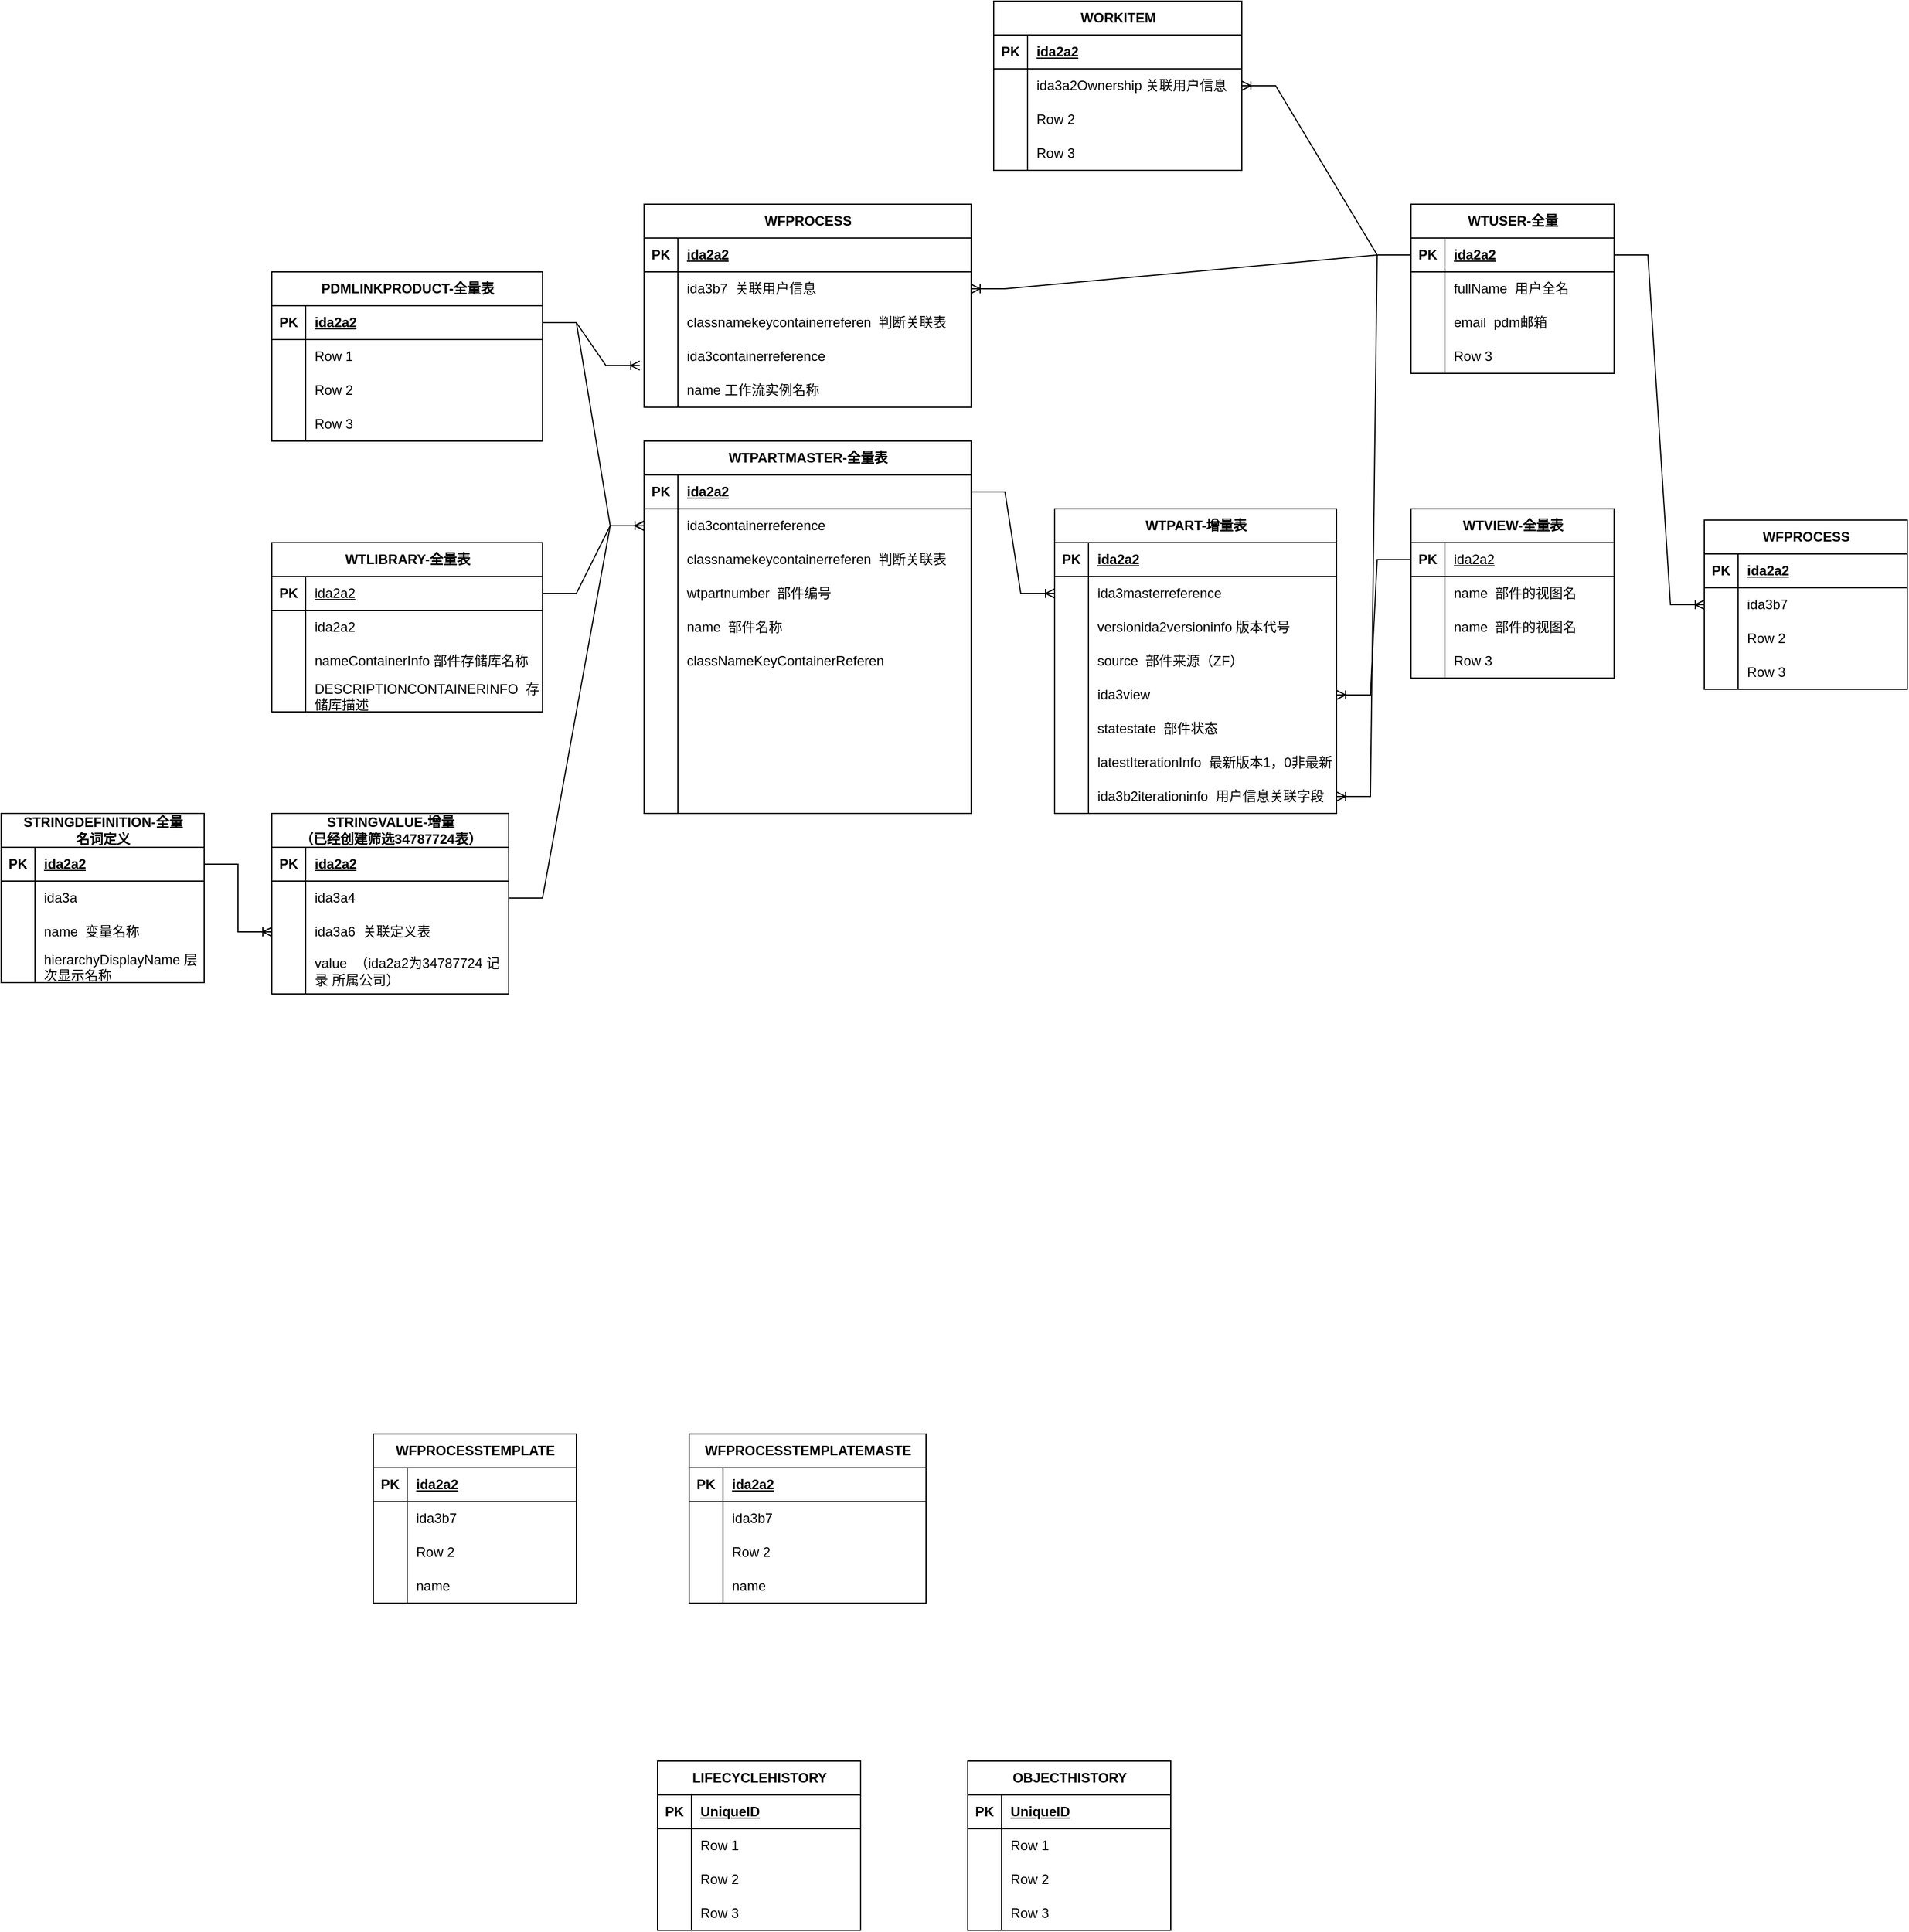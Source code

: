 <mxfile version="27.1.5">
  <diagram name="第 1 页" id="PbvmVwtE0J7aZodhOk84">
    <mxGraphModel dx="2108" dy="1961" grid="1" gridSize="10" guides="1" tooltips="1" connect="1" arrows="1" fold="1" page="1" pageScale="1" pageWidth="827" pageHeight="1169" math="0" shadow="0">
      <root>
        <mxCell id="0" />
        <mxCell id="1" parent="0" />
        <mxCell id="v42-jbXFiAW8nONoKFfQ-14" value="WTPART-增量表" style="shape=table;startSize=30;container=1;collapsible=1;childLayout=tableLayout;fixedRows=1;rowLines=0;fontStyle=1;align=center;resizeLast=1;html=1;" parent="1" vertex="1">
          <mxGeometry x="414" y="10" width="250" height="270" as="geometry" />
        </mxCell>
        <mxCell id="v42-jbXFiAW8nONoKFfQ-15" value="" style="shape=tableRow;horizontal=0;startSize=0;swimlaneHead=0;swimlaneBody=0;fillColor=none;collapsible=0;dropTarget=0;points=[[0,0.5],[1,0.5]];portConstraint=eastwest;top=0;left=0;right=0;bottom=1;" parent="v42-jbXFiAW8nONoKFfQ-14" vertex="1">
          <mxGeometry y="30" width="250" height="30" as="geometry" />
        </mxCell>
        <mxCell id="v42-jbXFiAW8nONoKFfQ-16" value="PK" style="shape=partialRectangle;connectable=0;fillColor=none;top=0;left=0;bottom=0;right=0;fontStyle=1;overflow=hidden;whiteSpace=wrap;html=1;" parent="v42-jbXFiAW8nONoKFfQ-15" vertex="1">
          <mxGeometry width="30" height="30" as="geometry">
            <mxRectangle width="30" height="30" as="alternateBounds" />
          </mxGeometry>
        </mxCell>
        <mxCell id="v42-jbXFiAW8nONoKFfQ-17" value="ida2a2" style="shape=partialRectangle;connectable=0;fillColor=none;top=0;left=0;bottom=0;right=0;align=left;spacingLeft=6;fontStyle=5;overflow=hidden;whiteSpace=wrap;html=1;" parent="v42-jbXFiAW8nONoKFfQ-15" vertex="1">
          <mxGeometry x="30" width="220" height="30" as="geometry">
            <mxRectangle width="220" height="30" as="alternateBounds" />
          </mxGeometry>
        </mxCell>
        <mxCell id="v42-jbXFiAW8nONoKFfQ-18" value="" style="shape=tableRow;horizontal=0;startSize=0;swimlaneHead=0;swimlaneBody=0;fillColor=none;collapsible=0;dropTarget=0;points=[[0,0.5],[1,0.5]];portConstraint=eastwest;top=0;left=0;right=0;bottom=0;" parent="v42-jbXFiAW8nONoKFfQ-14" vertex="1">
          <mxGeometry y="60" width="250" height="30" as="geometry" />
        </mxCell>
        <mxCell id="v42-jbXFiAW8nONoKFfQ-19" value="" style="shape=partialRectangle;connectable=0;fillColor=none;top=0;left=0;bottom=0;right=0;editable=1;overflow=hidden;whiteSpace=wrap;html=1;" parent="v42-jbXFiAW8nONoKFfQ-18" vertex="1">
          <mxGeometry width="30" height="30" as="geometry">
            <mxRectangle width="30" height="30" as="alternateBounds" />
          </mxGeometry>
        </mxCell>
        <mxCell id="v42-jbXFiAW8nONoKFfQ-20" value="ida3masterreference" style="shape=partialRectangle;connectable=0;fillColor=none;top=0;left=0;bottom=0;right=0;align=left;spacingLeft=6;overflow=hidden;whiteSpace=wrap;html=1;" parent="v42-jbXFiAW8nONoKFfQ-18" vertex="1">
          <mxGeometry x="30" width="220" height="30" as="geometry">
            <mxRectangle width="220" height="30" as="alternateBounds" />
          </mxGeometry>
        </mxCell>
        <mxCell id="v42-jbXFiAW8nONoKFfQ-21" value="" style="shape=tableRow;horizontal=0;startSize=0;swimlaneHead=0;swimlaneBody=0;fillColor=none;collapsible=0;dropTarget=0;points=[[0,0.5],[1,0.5]];portConstraint=eastwest;top=0;left=0;right=0;bottom=0;" parent="v42-jbXFiAW8nONoKFfQ-14" vertex="1">
          <mxGeometry y="90" width="250" height="30" as="geometry" />
        </mxCell>
        <mxCell id="v42-jbXFiAW8nONoKFfQ-22" value="" style="shape=partialRectangle;connectable=0;fillColor=none;top=0;left=0;bottom=0;right=0;editable=1;overflow=hidden;whiteSpace=wrap;html=1;" parent="v42-jbXFiAW8nONoKFfQ-21" vertex="1">
          <mxGeometry width="30" height="30" as="geometry">
            <mxRectangle width="30" height="30" as="alternateBounds" />
          </mxGeometry>
        </mxCell>
        <mxCell id="v42-jbXFiAW8nONoKFfQ-23" value="versionida2versioninfo 版本代号" style="shape=partialRectangle;connectable=0;fillColor=none;top=0;left=0;bottom=0;right=0;align=left;spacingLeft=6;overflow=hidden;whiteSpace=wrap;html=1;" parent="v42-jbXFiAW8nONoKFfQ-21" vertex="1">
          <mxGeometry x="30" width="220" height="30" as="geometry">
            <mxRectangle width="220" height="30" as="alternateBounds" />
          </mxGeometry>
        </mxCell>
        <mxCell id="v42-jbXFiAW8nONoKFfQ-24" value="" style="shape=tableRow;horizontal=0;startSize=0;swimlaneHead=0;swimlaneBody=0;fillColor=none;collapsible=0;dropTarget=0;points=[[0,0.5],[1,0.5]];portConstraint=eastwest;top=0;left=0;right=0;bottom=0;" parent="v42-jbXFiAW8nONoKFfQ-14" vertex="1">
          <mxGeometry y="120" width="250" height="30" as="geometry" />
        </mxCell>
        <mxCell id="v42-jbXFiAW8nONoKFfQ-25" value="" style="shape=partialRectangle;connectable=0;fillColor=none;top=0;left=0;bottom=0;right=0;editable=1;overflow=hidden;whiteSpace=wrap;html=1;" parent="v42-jbXFiAW8nONoKFfQ-24" vertex="1">
          <mxGeometry width="30" height="30" as="geometry">
            <mxRectangle width="30" height="30" as="alternateBounds" />
          </mxGeometry>
        </mxCell>
        <mxCell id="v42-jbXFiAW8nONoKFfQ-26" value="source&amp;nbsp; 部件来源（ZF）" style="shape=partialRectangle;connectable=0;fillColor=none;top=0;left=0;bottom=0;right=0;align=left;spacingLeft=6;overflow=hidden;whiteSpace=wrap;html=1;" parent="v42-jbXFiAW8nONoKFfQ-24" vertex="1">
          <mxGeometry x="30" width="220" height="30" as="geometry">
            <mxRectangle width="220" height="30" as="alternateBounds" />
          </mxGeometry>
        </mxCell>
        <mxCell id="v42-jbXFiAW8nONoKFfQ-50" style="shape=tableRow;horizontal=0;startSize=0;swimlaneHead=0;swimlaneBody=0;fillColor=none;collapsible=0;dropTarget=0;points=[[0,0.5],[1,0.5]];portConstraint=eastwest;top=0;left=0;right=0;bottom=0;" parent="v42-jbXFiAW8nONoKFfQ-14" vertex="1">
          <mxGeometry y="150" width="250" height="30" as="geometry" />
        </mxCell>
        <mxCell id="v42-jbXFiAW8nONoKFfQ-51" style="shape=partialRectangle;connectable=0;fillColor=none;top=0;left=0;bottom=0;right=0;editable=1;overflow=hidden;whiteSpace=wrap;html=1;" parent="v42-jbXFiAW8nONoKFfQ-50" vertex="1">
          <mxGeometry width="30" height="30" as="geometry">
            <mxRectangle width="30" height="30" as="alternateBounds" />
          </mxGeometry>
        </mxCell>
        <mxCell id="v42-jbXFiAW8nONoKFfQ-52" value="ida3view" style="shape=partialRectangle;connectable=0;fillColor=none;top=0;left=0;bottom=0;right=0;align=left;spacingLeft=6;overflow=hidden;whiteSpace=wrap;html=1;" parent="v42-jbXFiAW8nONoKFfQ-50" vertex="1">
          <mxGeometry x="30" width="220" height="30" as="geometry">
            <mxRectangle width="220" height="30" as="alternateBounds" />
          </mxGeometry>
        </mxCell>
        <mxCell id="v42-jbXFiAW8nONoKFfQ-53" style="shape=tableRow;horizontal=0;startSize=0;swimlaneHead=0;swimlaneBody=0;fillColor=none;collapsible=0;dropTarget=0;points=[[0,0.5],[1,0.5]];portConstraint=eastwest;top=0;left=0;right=0;bottom=0;" parent="v42-jbXFiAW8nONoKFfQ-14" vertex="1">
          <mxGeometry y="180" width="250" height="30" as="geometry" />
        </mxCell>
        <mxCell id="v42-jbXFiAW8nONoKFfQ-54" style="shape=partialRectangle;connectable=0;fillColor=none;top=0;left=0;bottom=0;right=0;editable=1;overflow=hidden;whiteSpace=wrap;html=1;" parent="v42-jbXFiAW8nONoKFfQ-53" vertex="1">
          <mxGeometry width="30" height="30" as="geometry">
            <mxRectangle width="30" height="30" as="alternateBounds" />
          </mxGeometry>
        </mxCell>
        <mxCell id="v42-jbXFiAW8nONoKFfQ-55" value="statestate&amp;nbsp; 部件状态" style="shape=partialRectangle;connectable=0;fillColor=none;top=0;left=0;bottom=0;right=0;align=left;spacingLeft=6;overflow=hidden;whiteSpace=wrap;html=1;" parent="v42-jbXFiAW8nONoKFfQ-53" vertex="1">
          <mxGeometry x="30" width="220" height="30" as="geometry">
            <mxRectangle width="220" height="30" as="alternateBounds" />
          </mxGeometry>
        </mxCell>
        <mxCell id="v42-jbXFiAW8nONoKFfQ-56" style="shape=tableRow;horizontal=0;startSize=0;swimlaneHead=0;swimlaneBody=0;fillColor=none;collapsible=0;dropTarget=0;points=[[0,0.5],[1,0.5]];portConstraint=eastwest;top=0;left=0;right=0;bottom=0;" parent="v42-jbXFiAW8nONoKFfQ-14" vertex="1">
          <mxGeometry y="210" width="250" height="30" as="geometry" />
        </mxCell>
        <mxCell id="v42-jbXFiAW8nONoKFfQ-57" style="shape=partialRectangle;connectable=0;fillColor=none;top=0;left=0;bottom=0;right=0;editable=1;overflow=hidden;whiteSpace=wrap;html=1;" parent="v42-jbXFiAW8nONoKFfQ-56" vertex="1">
          <mxGeometry width="30" height="30" as="geometry">
            <mxRectangle width="30" height="30" as="alternateBounds" />
          </mxGeometry>
        </mxCell>
        <mxCell id="v42-jbXFiAW8nONoKFfQ-58" value="latestIterationInfo&amp;nbsp; 最新版本1，0非最新" style="shape=partialRectangle;connectable=0;fillColor=none;top=0;left=0;bottom=0;right=0;align=left;spacingLeft=6;overflow=hidden;whiteSpace=wrap;html=1;" parent="v42-jbXFiAW8nONoKFfQ-56" vertex="1">
          <mxGeometry x="30" width="220" height="30" as="geometry">
            <mxRectangle width="220" height="30" as="alternateBounds" />
          </mxGeometry>
        </mxCell>
        <mxCell id="58sn2QVNgNOwX3B6SbIz-1" style="shape=tableRow;horizontal=0;startSize=0;swimlaneHead=0;swimlaneBody=0;fillColor=none;collapsible=0;dropTarget=0;points=[[0,0.5],[1,0.5]];portConstraint=eastwest;top=0;left=0;right=0;bottom=0;" vertex="1" parent="v42-jbXFiAW8nONoKFfQ-14">
          <mxGeometry y="240" width="250" height="30" as="geometry" />
        </mxCell>
        <mxCell id="58sn2QVNgNOwX3B6SbIz-2" style="shape=partialRectangle;connectable=0;fillColor=none;top=0;left=0;bottom=0;right=0;editable=1;overflow=hidden;whiteSpace=wrap;html=1;" vertex="1" parent="58sn2QVNgNOwX3B6SbIz-1">
          <mxGeometry width="30" height="30" as="geometry">
            <mxRectangle width="30" height="30" as="alternateBounds" />
          </mxGeometry>
        </mxCell>
        <mxCell id="58sn2QVNgNOwX3B6SbIz-3" value="ida3b2iterationinfo&amp;nbsp; 用户信息关联字段" style="shape=partialRectangle;connectable=0;fillColor=none;top=0;left=0;bottom=0;right=0;align=left;spacingLeft=6;overflow=hidden;whiteSpace=wrap;html=1;" vertex="1" parent="58sn2QVNgNOwX3B6SbIz-1">
          <mxGeometry x="30" width="220" height="30" as="geometry">
            <mxRectangle width="220" height="30" as="alternateBounds" />
          </mxGeometry>
        </mxCell>
        <mxCell id="v42-jbXFiAW8nONoKFfQ-59" value="STRINGDEFINITION-全量&lt;div&gt;名词定义&lt;/div&gt;" style="shape=table;startSize=30;container=1;collapsible=1;childLayout=tableLayout;fixedRows=1;rowLines=0;fontStyle=1;align=center;resizeLast=1;html=1;" parent="1" vertex="1">
          <mxGeometry x="-520" y="280" width="180" height="150" as="geometry" />
        </mxCell>
        <mxCell id="v42-jbXFiAW8nONoKFfQ-60" value="" style="shape=tableRow;horizontal=0;startSize=0;swimlaneHead=0;swimlaneBody=0;fillColor=none;collapsible=0;dropTarget=0;points=[[0,0.5],[1,0.5]];portConstraint=eastwest;top=0;left=0;right=0;bottom=1;" parent="v42-jbXFiAW8nONoKFfQ-59" vertex="1">
          <mxGeometry y="30" width="180" height="30" as="geometry" />
        </mxCell>
        <mxCell id="v42-jbXFiAW8nONoKFfQ-61" value="PK" style="shape=partialRectangle;connectable=0;fillColor=none;top=0;left=0;bottom=0;right=0;fontStyle=1;overflow=hidden;whiteSpace=wrap;html=1;" parent="v42-jbXFiAW8nONoKFfQ-60" vertex="1">
          <mxGeometry width="30" height="30" as="geometry">
            <mxRectangle width="30" height="30" as="alternateBounds" />
          </mxGeometry>
        </mxCell>
        <mxCell id="v42-jbXFiAW8nONoKFfQ-62" value="ida2a2" style="shape=partialRectangle;connectable=0;fillColor=none;top=0;left=0;bottom=0;right=0;align=left;spacingLeft=6;fontStyle=5;overflow=hidden;whiteSpace=wrap;html=1;" parent="v42-jbXFiAW8nONoKFfQ-60" vertex="1">
          <mxGeometry x="30" width="150" height="30" as="geometry">
            <mxRectangle width="150" height="30" as="alternateBounds" />
          </mxGeometry>
        </mxCell>
        <mxCell id="v42-jbXFiAW8nONoKFfQ-63" value="" style="shape=tableRow;horizontal=0;startSize=0;swimlaneHead=0;swimlaneBody=0;fillColor=none;collapsible=0;dropTarget=0;points=[[0,0.5],[1,0.5]];portConstraint=eastwest;top=0;left=0;right=0;bottom=0;" parent="v42-jbXFiAW8nONoKFfQ-59" vertex="1">
          <mxGeometry y="60" width="180" height="30" as="geometry" />
        </mxCell>
        <mxCell id="v42-jbXFiAW8nONoKFfQ-64" value="" style="shape=partialRectangle;connectable=0;fillColor=none;top=0;left=0;bottom=0;right=0;editable=1;overflow=hidden;whiteSpace=wrap;html=1;" parent="v42-jbXFiAW8nONoKFfQ-63" vertex="1">
          <mxGeometry width="30" height="30" as="geometry">
            <mxRectangle width="30" height="30" as="alternateBounds" />
          </mxGeometry>
        </mxCell>
        <mxCell id="v42-jbXFiAW8nONoKFfQ-65" value="ida3a" style="shape=partialRectangle;connectable=0;fillColor=none;top=0;left=0;bottom=0;right=0;align=left;spacingLeft=6;overflow=hidden;whiteSpace=wrap;html=1;" parent="v42-jbXFiAW8nONoKFfQ-63" vertex="1">
          <mxGeometry x="30" width="150" height="30" as="geometry">
            <mxRectangle width="150" height="30" as="alternateBounds" />
          </mxGeometry>
        </mxCell>
        <mxCell id="v42-jbXFiAW8nONoKFfQ-66" value="" style="shape=tableRow;horizontal=0;startSize=0;swimlaneHead=0;swimlaneBody=0;fillColor=none;collapsible=0;dropTarget=0;points=[[0,0.5],[1,0.5]];portConstraint=eastwest;top=0;left=0;right=0;bottom=0;" parent="v42-jbXFiAW8nONoKFfQ-59" vertex="1">
          <mxGeometry y="90" width="180" height="30" as="geometry" />
        </mxCell>
        <mxCell id="v42-jbXFiAW8nONoKFfQ-67" value="" style="shape=partialRectangle;connectable=0;fillColor=none;top=0;left=0;bottom=0;right=0;editable=1;overflow=hidden;whiteSpace=wrap;html=1;" parent="v42-jbXFiAW8nONoKFfQ-66" vertex="1">
          <mxGeometry width="30" height="30" as="geometry">
            <mxRectangle width="30" height="30" as="alternateBounds" />
          </mxGeometry>
        </mxCell>
        <mxCell id="v42-jbXFiAW8nONoKFfQ-68" value="name&amp;nbsp; 变量名称" style="shape=partialRectangle;connectable=0;fillColor=none;top=0;left=0;bottom=0;right=0;align=left;spacingLeft=6;overflow=hidden;whiteSpace=wrap;html=1;" parent="v42-jbXFiAW8nONoKFfQ-66" vertex="1">
          <mxGeometry x="30" width="150" height="30" as="geometry">
            <mxRectangle width="150" height="30" as="alternateBounds" />
          </mxGeometry>
        </mxCell>
        <mxCell id="v42-jbXFiAW8nONoKFfQ-69" value="" style="shape=tableRow;horizontal=0;startSize=0;swimlaneHead=0;swimlaneBody=0;fillColor=none;collapsible=0;dropTarget=0;points=[[0,0.5],[1,0.5]];portConstraint=eastwest;top=0;left=0;right=0;bottom=0;" parent="v42-jbXFiAW8nONoKFfQ-59" vertex="1">
          <mxGeometry y="120" width="180" height="30" as="geometry" />
        </mxCell>
        <mxCell id="v42-jbXFiAW8nONoKFfQ-70" value="" style="shape=partialRectangle;connectable=0;fillColor=none;top=0;left=0;bottom=0;right=0;editable=1;overflow=hidden;whiteSpace=wrap;html=1;" parent="v42-jbXFiAW8nONoKFfQ-69" vertex="1">
          <mxGeometry width="30" height="30" as="geometry">
            <mxRectangle width="30" height="30" as="alternateBounds" />
          </mxGeometry>
        </mxCell>
        <mxCell id="v42-jbXFiAW8nONoKFfQ-71" value="hierarchyDisplayName 层次显示名称" style="shape=partialRectangle;connectable=0;fillColor=none;top=0;left=0;bottom=0;right=0;align=left;spacingLeft=6;overflow=hidden;whiteSpace=wrap;html=1;" parent="v42-jbXFiAW8nONoKFfQ-69" vertex="1">
          <mxGeometry x="30" width="150" height="30" as="geometry">
            <mxRectangle width="150" height="30" as="alternateBounds" />
          </mxGeometry>
        </mxCell>
        <mxCell id="v42-jbXFiAW8nONoKFfQ-1" value="WTPARTMASTER-全量表" style="shape=table;startSize=30;container=1;collapsible=1;childLayout=tableLayout;fixedRows=1;rowLines=0;fontStyle=1;align=center;resizeLast=1;html=1;" parent="1" vertex="1">
          <mxGeometry x="50" y="-50" width="290" height="330" as="geometry">
            <mxRectangle x="130" y="110" width="140" height="30" as="alternateBounds" />
          </mxGeometry>
        </mxCell>
        <mxCell id="v42-jbXFiAW8nONoKFfQ-2" value="" style="shape=tableRow;horizontal=0;startSize=0;swimlaneHead=0;swimlaneBody=0;fillColor=none;collapsible=0;dropTarget=0;points=[[0,0.5],[1,0.5]];portConstraint=eastwest;top=0;left=0;right=0;bottom=1;" parent="v42-jbXFiAW8nONoKFfQ-1" vertex="1">
          <mxGeometry y="30" width="290" height="30" as="geometry" />
        </mxCell>
        <mxCell id="v42-jbXFiAW8nONoKFfQ-3" value="PK" style="shape=partialRectangle;connectable=0;fillColor=none;top=0;left=0;bottom=0;right=0;fontStyle=1;overflow=hidden;whiteSpace=wrap;html=1;" parent="v42-jbXFiAW8nONoKFfQ-2" vertex="1">
          <mxGeometry width="30" height="30" as="geometry">
            <mxRectangle width="30" height="30" as="alternateBounds" />
          </mxGeometry>
        </mxCell>
        <mxCell id="v42-jbXFiAW8nONoKFfQ-4" value="ida2a2" style="shape=partialRectangle;connectable=0;fillColor=none;top=0;left=0;bottom=0;right=0;align=left;spacingLeft=6;fontStyle=5;overflow=hidden;whiteSpace=wrap;html=1;" parent="v42-jbXFiAW8nONoKFfQ-2" vertex="1">
          <mxGeometry x="30" width="260" height="30" as="geometry">
            <mxRectangle width="260" height="30" as="alternateBounds" />
          </mxGeometry>
        </mxCell>
        <mxCell id="v42-jbXFiAW8nONoKFfQ-5" value="" style="shape=tableRow;horizontal=0;startSize=0;swimlaneHead=0;swimlaneBody=0;fillColor=none;collapsible=0;dropTarget=0;points=[[0,0.5],[1,0.5]];portConstraint=eastwest;top=0;left=0;right=0;bottom=0;" parent="v42-jbXFiAW8nONoKFfQ-1" vertex="1">
          <mxGeometry y="60" width="290" height="30" as="geometry" />
        </mxCell>
        <mxCell id="v42-jbXFiAW8nONoKFfQ-6" value="" style="shape=partialRectangle;connectable=0;fillColor=none;top=0;left=0;bottom=0;right=0;editable=1;overflow=hidden;whiteSpace=wrap;html=1;" parent="v42-jbXFiAW8nONoKFfQ-5" vertex="1">
          <mxGeometry width="30" height="30" as="geometry">
            <mxRectangle width="30" height="30" as="alternateBounds" />
          </mxGeometry>
        </mxCell>
        <mxCell id="v42-jbXFiAW8nONoKFfQ-7" value="ida3containerreference&amp;nbsp;" style="shape=partialRectangle;connectable=0;fillColor=none;top=0;left=0;bottom=0;right=0;align=left;spacingLeft=6;overflow=hidden;whiteSpace=wrap;html=1;" parent="v42-jbXFiAW8nONoKFfQ-5" vertex="1">
          <mxGeometry x="30" width="260" height="30" as="geometry">
            <mxRectangle width="260" height="30" as="alternateBounds" />
          </mxGeometry>
        </mxCell>
        <mxCell id="v42-jbXFiAW8nONoKFfQ-8" value="" style="shape=tableRow;horizontal=0;startSize=0;swimlaneHead=0;swimlaneBody=0;fillColor=none;collapsible=0;dropTarget=0;points=[[0,0.5],[1,0.5]];portConstraint=eastwest;top=0;left=0;right=0;bottom=0;" parent="v42-jbXFiAW8nONoKFfQ-1" vertex="1">
          <mxGeometry y="90" width="290" height="30" as="geometry" />
        </mxCell>
        <mxCell id="v42-jbXFiAW8nONoKFfQ-9" value="" style="shape=partialRectangle;connectable=0;fillColor=none;top=0;left=0;bottom=0;right=0;editable=1;overflow=hidden;whiteSpace=wrap;html=1;" parent="v42-jbXFiAW8nONoKFfQ-8" vertex="1">
          <mxGeometry width="30" height="30" as="geometry">
            <mxRectangle width="30" height="30" as="alternateBounds" />
          </mxGeometry>
        </mxCell>
        <mxCell id="v42-jbXFiAW8nONoKFfQ-10" value="classnamekeycontainerreferen&amp;nbsp; 判断关联表" style="shape=partialRectangle;connectable=0;fillColor=none;top=0;left=0;bottom=0;right=0;align=left;spacingLeft=6;overflow=hidden;whiteSpace=wrap;html=1;" parent="v42-jbXFiAW8nONoKFfQ-8" vertex="1">
          <mxGeometry x="30" width="260" height="30" as="geometry">
            <mxRectangle width="260" height="30" as="alternateBounds" />
          </mxGeometry>
        </mxCell>
        <mxCell id="v42-jbXFiAW8nONoKFfQ-11" value="" style="shape=tableRow;horizontal=0;startSize=0;swimlaneHead=0;swimlaneBody=0;fillColor=none;collapsible=0;dropTarget=0;points=[[0,0.5],[1,0.5]];portConstraint=eastwest;top=0;left=0;right=0;bottom=0;" parent="v42-jbXFiAW8nONoKFfQ-1" vertex="1">
          <mxGeometry y="120" width="290" height="30" as="geometry" />
        </mxCell>
        <mxCell id="v42-jbXFiAW8nONoKFfQ-12" value="" style="shape=partialRectangle;connectable=0;fillColor=none;top=0;left=0;bottom=0;right=0;editable=1;overflow=hidden;whiteSpace=wrap;html=1;" parent="v42-jbXFiAW8nONoKFfQ-11" vertex="1">
          <mxGeometry width="30" height="30" as="geometry">
            <mxRectangle width="30" height="30" as="alternateBounds" />
          </mxGeometry>
        </mxCell>
        <mxCell id="v42-jbXFiAW8nONoKFfQ-13" value="wtpartnumber&amp;nbsp; 部件编号" style="shape=partialRectangle;connectable=0;fillColor=none;top=0;left=0;bottom=0;right=0;align=left;spacingLeft=6;overflow=hidden;whiteSpace=wrap;html=1;" parent="v42-jbXFiAW8nONoKFfQ-11" vertex="1">
          <mxGeometry x="30" width="260" height="30" as="geometry">
            <mxRectangle width="260" height="30" as="alternateBounds" />
          </mxGeometry>
        </mxCell>
        <mxCell id="v42-jbXFiAW8nONoKFfQ-32" style="shape=tableRow;horizontal=0;startSize=0;swimlaneHead=0;swimlaneBody=0;fillColor=none;collapsible=0;dropTarget=0;points=[[0,0.5],[1,0.5]];portConstraint=eastwest;top=0;left=0;right=0;bottom=0;" parent="v42-jbXFiAW8nONoKFfQ-1" vertex="1">
          <mxGeometry y="150" width="290" height="30" as="geometry" />
        </mxCell>
        <mxCell id="v42-jbXFiAW8nONoKFfQ-33" style="shape=partialRectangle;connectable=0;fillColor=none;top=0;left=0;bottom=0;right=0;editable=1;overflow=hidden;whiteSpace=wrap;html=1;" parent="v42-jbXFiAW8nONoKFfQ-32" vertex="1">
          <mxGeometry width="30" height="30" as="geometry">
            <mxRectangle width="30" height="30" as="alternateBounds" />
          </mxGeometry>
        </mxCell>
        <mxCell id="v42-jbXFiAW8nONoKFfQ-34" value="name&amp;nbsp; 部件名称" style="shape=partialRectangle;connectable=0;fillColor=none;top=0;left=0;bottom=0;right=0;align=left;spacingLeft=6;overflow=hidden;whiteSpace=wrap;html=1;" parent="v42-jbXFiAW8nONoKFfQ-32" vertex="1">
          <mxGeometry x="30" width="260" height="30" as="geometry">
            <mxRectangle width="260" height="30" as="alternateBounds" />
          </mxGeometry>
        </mxCell>
        <mxCell id="v42-jbXFiAW8nONoKFfQ-35" style="shape=tableRow;horizontal=0;startSize=0;swimlaneHead=0;swimlaneBody=0;fillColor=none;collapsible=0;dropTarget=0;points=[[0,0.5],[1,0.5]];portConstraint=eastwest;top=0;left=0;right=0;bottom=0;" parent="v42-jbXFiAW8nONoKFfQ-1" vertex="1">
          <mxGeometry y="180" width="290" height="30" as="geometry" />
        </mxCell>
        <mxCell id="v42-jbXFiAW8nONoKFfQ-36" style="shape=partialRectangle;connectable=0;fillColor=none;top=0;left=0;bottom=0;right=0;editable=1;overflow=hidden;whiteSpace=wrap;html=1;" parent="v42-jbXFiAW8nONoKFfQ-35" vertex="1">
          <mxGeometry width="30" height="30" as="geometry">
            <mxRectangle width="30" height="30" as="alternateBounds" />
          </mxGeometry>
        </mxCell>
        <mxCell id="v42-jbXFiAW8nONoKFfQ-37" value="classNameKeyContainerReferen" style="shape=partialRectangle;connectable=0;fillColor=none;top=0;left=0;bottom=0;right=0;align=left;spacingLeft=6;overflow=hidden;whiteSpace=wrap;html=1;" parent="v42-jbXFiAW8nONoKFfQ-35" vertex="1">
          <mxGeometry x="30" width="260" height="30" as="geometry">
            <mxRectangle width="260" height="30" as="alternateBounds" />
          </mxGeometry>
        </mxCell>
        <mxCell id="v42-jbXFiAW8nONoKFfQ-38" style="shape=tableRow;horizontal=0;startSize=0;swimlaneHead=0;swimlaneBody=0;fillColor=none;collapsible=0;dropTarget=0;points=[[0,0.5],[1,0.5]];portConstraint=eastwest;top=0;left=0;right=0;bottom=0;" parent="v42-jbXFiAW8nONoKFfQ-1" vertex="1">
          <mxGeometry y="210" width="290" height="30" as="geometry" />
        </mxCell>
        <mxCell id="v42-jbXFiAW8nONoKFfQ-39" style="shape=partialRectangle;connectable=0;fillColor=none;top=0;left=0;bottom=0;right=0;editable=1;overflow=hidden;whiteSpace=wrap;html=1;" parent="v42-jbXFiAW8nONoKFfQ-38" vertex="1">
          <mxGeometry width="30" height="30" as="geometry">
            <mxRectangle width="30" height="30" as="alternateBounds" />
          </mxGeometry>
        </mxCell>
        <mxCell id="v42-jbXFiAW8nONoKFfQ-40" style="shape=partialRectangle;connectable=0;fillColor=none;top=0;left=0;bottom=0;right=0;align=left;spacingLeft=6;overflow=hidden;whiteSpace=wrap;html=1;" parent="v42-jbXFiAW8nONoKFfQ-38" vertex="1">
          <mxGeometry x="30" width="260" height="30" as="geometry">
            <mxRectangle width="260" height="30" as="alternateBounds" />
          </mxGeometry>
        </mxCell>
        <mxCell id="v42-jbXFiAW8nONoKFfQ-41" style="shape=tableRow;horizontal=0;startSize=0;swimlaneHead=0;swimlaneBody=0;fillColor=none;collapsible=0;dropTarget=0;points=[[0,0.5],[1,0.5]];portConstraint=eastwest;top=0;left=0;right=0;bottom=0;" parent="v42-jbXFiAW8nONoKFfQ-1" vertex="1">
          <mxGeometry y="240" width="290" height="30" as="geometry" />
        </mxCell>
        <mxCell id="v42-jbXFiAW8nONoKFfQ-42" style="shape=partialRectangle;connectable=0;fillColor=none;top=0;left=0;bottom=0;right=0;editable=1;overflow=hidden;whiteSpace=wrap;html=1;" parent="v42-jbXFiAW8nONoKFfQ-41" vertex="1">
          <mxGeometry width="30" height="30" as="geometry">
            <mxRectangle width="30" height="30" as="alternateBounds" />
          </mxGeometry>
        </mxCell>
        <mxCell id="v42-jbXFiAW8nONoKFfQ-43" style="shape=partialRectangle;connectable=0;fillColor=none;top=0;left=0;bottom=0;right=0;align=left;spacingLeft=6;overflow=hidden;whiteSpace=wrap;html=1;" parent="v42-jbXFiAW8nONoKFfQ-41" vertex="1">
          <mxGeometry x="30" width="260" height="30" as="geometry">
            <mxRectangle width="260" height="30" as="alternateBounds" />
          </mxGeometry>
        </mxCell>
        <mxCell id="v42-jbXFiAW8nONoKFfQ-44" style="shape=tableRow;horizontal=0;startSize=0;swimlaneHead=0;swimlaneBody=0;fillColor=none;collapsible=0;dropTarget=0;points=[[0,0.5],[1,0.5]];portConstraint=eastwest;top=0;left=0;right=0;bottom=0;" parent="v42-jbXFiAW8nONoKFfQ-1" vertex="1">
          <mxGeometry y="270" width="290" height="30" as="geometry" />
        </mxCell>
        <mxCell id="v42-jbXFiAW8nONoKFfQ-45" style="shape=partialRectangle;connectable=0;fillColor=none;top=0;left=0;bottom=0;right=0;editable=1;overflow=hidden;whiteSpace=wrap;html=1;" parent="v42-jbXFiAW8nONoKFfQ-44" vertex="1">
          <mxGeometry width="30" height="30" as="geometry">
            <mxRectangle width="30" height="30" as="alternateBounds" />
          </mxGeometry>
        </mxCell>
        <mxCell id="v42-jbXFiAW8nONoKFfQ-46" style="shape=partialRectangle;connectable=0;fillColor=none;top=0;left=0;bottom=0;right=0;align=left;spacingLeft=6;overflow=hidden;whiteSpace=wrap;html=1;" parent="v42-jbXFiAW8nONoKFfQ-44" vertex="1">
          <mxGeometry x="30" width="260" height="30" as="geometry">
            <mxRectangle width="260" height="30" as="alternateBounds" />
          </mxGeometry>
        </mxCell>
        <mxCell id="v42-jbXFiAW8nONoKFfQ-47" style="shape=tableRow;horizontal=0;startSize=0;swimlaneHead=0;swimlaneBody=0;fillColor=none;collapsible=0;dropTarget=0;points=[[0,0.5],[1,0.5]];portConstraint=eastwest;top=0;left=0;right=0;bottom=0;" parent="v42-jbXFiAW8nONoKFfQ-1" vertex="1">
          <mxGeometry y="300" width="290" height="30" as="geometry" />
        </mxCell>
        <mxCell id="v42-jbXFiAW8nONoKFfQ-48" style="shape=partialRectangle;connectable=0;fillColor=none;top=0;left=0;bottom=0;right=0;editable=1;overflow=hidden;whiteSpace=wrap;html=1;" parent="v42-jbXFiAW8nONoKFfQ-47" vertex="1">
          <mxGeometry width="30" height="30" as="geometry">
            <mxRectangle width="30" height="30" as="alternateBounds" />
          </mxGeometry>
        </mxCell>
        <mxCell id="v42-jbXFiAW8nONoKFfQ-49" style="shape=partialRectangle;connectable=0;fillColor=none;top=0;left=0;bottom=0;right=0;align=left;spacingLeft=6;overflow=hidden;whiteSpace=wrap;html=1;" parent="v42-jbXFiAW8nONoKFfQ-47" vertex="1">
          <mxGeometry x="30" width="260" height="30" as="geometry">
            <mxRectangle width="260" height="30" as="alternateBounds" />
          </mxGeometry>
        </mxCell>
        <mxCell id="v42-jbXFiAW8nONoKFfQ-72" value="STRINGVALUE-增量&lt;div&gt;（已经创建筛选34787724表）&lt;/div&gt;" style="shape=table;startSize=30;container=1;collapsible=1;childLayout=tableLayout;fixedRows=1;rowLines=0;fontStyle=1;align=center;resizeLast=1;html=1;" parent="1" vertex="1">
          <mxGeometry x="-280" y="280" width="210" height="160" as="geometry" />
        </mxCell>
        <mxCell id="v42-jbXFiAW8nONoKFfQ-73" value="" style="shape=tableRow;horizontal=0;startSize=0;swimlaneHead=0;swimlaneBody=0;fillColor=none;collapsible=0;dropTarget=0;points=[[0,0.5],[1,0.5]];portConstraint=eastwest;top=0;left=0;right=0;bottom=1;" parent="v42-jbXFiAW8nONoKFfQ-72" vertex="1">
          <mxGeometry y="30" width="210" height="30" as="geometry" />
        </mxCell>
        <mxCell id="v42-jbXFiAW8nONoKFfQ-74" value="PK" style="shape=partialRectangle;connectable=0;fillColor=none;top=0;left=0;bottom=0;right=0;fontStyle=1;overflow=hidden;whiteSpace=wrap;html=1;" parent="v42-jbXFiAW8nONoKFfQ-73" vertex="1">
          <mxGeometry width="30" height="30" as="geometry">
            <mxRectangle width="30" height="30" as="alternateBounds" />
          </mxGeometry>
        </mxCell>
        <mxCell id="v42-jbXFiAW8nONoKFfQ-75" value="ida2a2" style="shape=partialRectangle;connectable=0;fillColor=none;top=0;left=0;bottom=0;right=0;align=left;spacingLeft=6;fontStyle=5;overflow=hidden;whiteSpace=wrap;html=1;" parent="v42-jbXFiAW8nONoKFfQ-73" vertex="1">
          <mxGeometry x="30" width="180" height="30" as="geometry">
            <mxRectangle width="180" height="30" as="alternateBounds" />
          </mxGeometry>
        </mxCell>
        <mxCell id="v42-jbXFiAW8nONoKFfQ-76" value="" style="shape=tableRow;horizontal=0;startSize=0;swimlaneHead=0;swimlaneBody=0;fillColor=none;collapsible=0;dropTarget=0;points=[[0,0.5],[1,0.5]];portConstraint=eastwest;top=0;left=0;right=0;bottom=0;" parent="v42-jbXFiAW8nONoKFfQ-72" vertex="1">
          <mxGeometry y="60" width="210" height="30" as="geometry" />
        </mxCell>
        <mxCell id="v42-jbXFiAW8nONoKFfQ-77" value="" style="shape=partialRectangle;connectable=0;fillColor=none;top=0;left=0;bottom=0;right=0;editable=1;overflow=hidden;whiteSpace=wrap;html=1;" parent="v42-jbXFiAW8nONoKFfQ-76" vertex="1">
          <mxGeometry width="30" height="30" as="geometry">
            <mxRectangle width="30" height="30" as="alternateBounds" />
          </mxGeometry>
        </mxCell>
        <mxCell id="v42-jbXFiAW8nONoKFfQ-78" value="ida3a4" style="shape=partialRectangle;connectable=0;fillColor=none;top=0;left=0;bottom=0;right=0;align=left;spacingLeft=6;overflow=hidden;whiteSpace=wrap;html=1;" parent="v42-jbXFiAW8nONoKFfQ-76" vertex="1">
          <mxGeometry x="30" width="180" height="30" as="geometry">
            <mxRectangle width="180" height="30" as="alternateBounds" />
          </mxGeometry>
        </mxCell>
        <mxCell id="v42-jbXFiAW8nONoKFfQ-79" value="" style="shape=tableRow;horizontal=0;startSize=0;swimlaneHead=0;swimlaneBody=0;fillColor=none;collapsible=0;dropTarget=0;points=[[0,0.5],[1,0.5]];portConstraint=eastwest;top=0;left=0;right=0;bottom=0;" parent="v42-jbXFiAW8nONoKFfQ-72" vertex="1">
          <mxGeometry y="90" width="210" height="30" as="geometry" />
        </mxCell>
        <mxCell id="v42-jbXFiAW8nONoKFfQ-80" value="" style="shape=partialRectangle;connectable=0;fillColor=none;top=0;left=0;bottom=0;right=0;editable=1;overflow=hidden;whiteSpace=wrap;html=1;" parent="v42-jbXFiAW8nONoKFfQ-79" vertex="1">
          <mxGeometry width="30" height="30" as="geometry">
            <mxRectangle width="30" height="30" as="alternateBounds" />
          </mxGeometry>
        </mxCell>
        <mxCell id="v42-jbXFiAW8nONoKFfQ-81" value="ida3a6&amp;nbsp; 关联定义表" style="shape=partialRectangle;connectable=0;fillColor=none;top=0;left=0;bottom=0;right=0;align=left;spacingLeft=6;overflow=hidden;whiteSpace=wrap;html=1;" parent="v42-jbXFiAW8nONoKFfQ-79" vertex="1">
          <mxGeometry x="30" width="180" height="30" as="geometry">
            <mxRectangle width="180" height="30" as="alternateBounds" />
          </mxGeometry>
        </mxCell>
        <mxCell id="v42-jbXFiAW8nONoKFfQ-82" value="" style="shape=tableRow;horizontal=0;startSize=0;swimlaneHead=0;swimlaneBody=0;fillColor=none;collapsible=0;dropTarget=0;points=[[0,0.5],[1,0.5]];portConstraint=eastwest;top=0;left=0;right=0;bottom=0;" parent="v42-jbXFiAW8nONoKFfQ-72" vertex="1">
          <mxGeometry y="120" width="210" height="40" as="geometry" />
        </mxCell>
        <mxCell id="v42-jbXFiAW8nONoKFfQ-83" value="" style="shape=partialRectangle;connectable=0;fillColor=none;top=0;left=0;bottom=0;right=0;editable=1;overflow=hidden;whiteSpace=wrap;html=1;" parent="v42-jbXFiAW8nONoKFfQ-82" vertex="1">
          <mxGeometry width="30" height="40" as="geometry">
            <mxRectangle width="30" height="40" as="alternateBounds" />
          </mxGeometry>
        </mxCell>
        <mxCell id="v42-jbXFiAW8nONoKFfQ-84" value="value&amp;nbsp; （ida2a2为34787724 记录 所属公司）" style="shape=partialRectangle;connectable=0;fillColor=none;top=0;left=0;bottom=0;right=0;align=left;spacingLeft=6;overflow=hidden;whiteSpace=wrap;html=1;" parent="v42-jbXFiAW8nONoKFfQ-82" vertex="1">
          <mxGeometry x="30" width="180" height="40" as="geometry">
            <mxRectangle width="180" height="40" as="alternateBounds" />
          </mxGeometry>
        </mxCell>
        <mxCell id="v42-jbXFiAW8nONoKFfQ-85" value="PDMLINKPRODUCT-全量表" style="shape=table;startSize=30;container=1;collapsible=1;childLayout=tableLayout;fixedRows=1;rowLines=0;fontStyle=1;align=center;resizeLast=1;html=1;" parent="1" vertex="1">
          <mxGeometry x="-280" y="-200" width="240" height="150" as="geometry" />
        </mxCell>
        <mxCell id="v42-jbXFiAW8nONoKFfQ-86" value="" style="shape=tableRow;horizontal=0;startSize=0;swimlaneHead=0;swimlaneBody=0;fillColor=none;collapsible=0;dropTarget=0;points=[[0,0.5],[1,0.5]];portConstraint=eastwest;top=0;left=0;right=0;bottom=1;" parent="v42-jbXFiAW8nONoKFfQ-85" vertex="1">
          <mxGeometry y="30" width="240" height="30" as="geometry" />
        </mxCell>
        <mxCell id="v42-jbXFiAW8nONoKFfQ-87" value="PK" style="shape=partialRectangle;connectable=0;fillColor=none;top=0;left=0;bottom=0;right=0;fontStyle=1;overflow=hidden;whiteSpace=wrap;html=1;" parent="v42-jbXFiAW8nONoKFfQ-86" vertex="1">
          <mxGeometry width="30" height="30" as="geometry">
            <mxRectangle width="30" height="30" as="alternateBounds" />
          </mxGeometry>
        </mxCell>
        <mxCell id="v42-jbXFiAW8nONoKFfQ-88" value="ida2a2" style="shape=partialRectangle;connectable=0;fillColor=none;top=0;left=0;bottom=0;right=0;align=left;spacingLeft=6;fontStyle=5;overflow=hidden;whiteSpace=wrap;html=1;" parent="v42-jbXFiAW8nONoKFfQ-86" vertex="1">
          <mxGeometry x="30" width="210" height="30" as="geometry">
            <mxRectangle width="210" height="30" as="alternateBounds" />
          </mxGeometry>
        </mxCell>
        <mxCell id="v42-jbXFiAW8nONoKFfQ-89" value="" style="shape=tableRow;horizontal=0;startSize=0;swimlaneHead=0;swimlaneBody=0;fillColor=none;collapsible=0;dropTarget=0;points=[[0,0.5],[1,0.5]];portConstraint=eastwest;top=0;left=0;right=0;bottom=0;" parent="v42-jbXFiAW8nONoKFfQ-85" vertex="1">
          <mxGeometry y="60" width="240" height="30" as="geometry" />
        </mxCell>
        <mxCell id="v42-jbXFiAW8nONoKFfQ-90" value="" style="shape=partialRectangle;connectable=0;fillColor=none;top=0;left=0;bottom=0;right=0;editable=1;overflow=hidden;whiteSpace=wrap;html=1;" parent="v42-jbXFiAW8nONoKFfQ-89" vertex="1">
          <mxGeometry width="30" height="30" as="geometry">
            <mxRectangle width="30" height="30" as="alternateBounds" />
          </mxGeometry>
        </mxCell>
        <mxCell id="v42-jbXFiAW8nONoKFfQ-91" value="Row 1" style="shape=partialRectangle;connectable=0;fillColor=none;top=0;left=0;bottom=0;right=0;align=left;spacingLeft=6;overflow=hidden;whiteSpace=wrap;html=1;" parent="v42-jbXFiAW8nONoKFfQ-89" vertex="1">
          <mxGeometry x="30" width="210" height="30" as="geometry">
            <mxRectangle width="210" height="30" as="alternateBounds" />
          </mxGeometry>
        </mxCell>
        <mxCell id="v42-jbXFiAW8nONoKFfQ-92" value="" style="shape=tableRow;horizontal=0;startSize=0;swimlaneHead=0;swimlaneBody=0;fillColor=none;collapsible=0;dropTarget=0;points=[[0,0.5],[1,0.5]];portConstraint=eastwest;top=0;left=0;right=0;bottom=0;" parent="v42-jbXFiAW8nONoKFfQ-85" vertex="1">
          <mxGeometry y="90" width="240" height="30" as="geometry" />
        </mxCell>
        <mxCell id="v42-jbXFiAW8nONoKFfQ-93" value="" style="shape=partialRectangle;connectable=0;fillColor=none;top=0;left=0;bottom=0;right=0;editable=1;overflow=hidden;whiteSpace=wrap;html=1;" parent="v42-jbXFiAW8nONoKFfQ-92" vertex="1">
          <mxGeometry width="30" height="30" as="geometry">
            <mxRectangle width="30" height="30" as="alternateBounds" />
          </mxGeometry>
        </mxCell>
        <mxCell id="v42-jbXFiAW8nONoKFfQ-94" value="Row 2" style="shape=partialRectangle;connectable=0;fillColor=none;top=0;left=0;bottom=0;right=0;align=left;spacingLeft=6;overflow=hidden;whiteSpace=wrap;html=1;" parent="v42-jbXFiAW8nONoKFfQ-92" vertex="1">
          <mxGeometry x="30" width="210" height="30" as="geometry">
            <mxRectangle width="210" height="30" as="alternateBounds" />
          </mxGeometry>
        </mxCell>
        <mxCell id="v42-jbXFiAW8nONoKFfQ-95" value="" style="shape=tableRow;horizontal=0;startSize=0;swimlaneHead=0;swimlaneBody=0;fillColor=none;collapsible=0;dropTarget=0;points=[[0,0.5],[1,0.5]];portConstraint=eastwest;top=0;left=0;right=0;bottom=0;" parent="v42-jbXFiAW8nONoKFfQ-85" vertex="1">
          <mxGeometry y="120" width="240" height="30" as="geometry" />
        </mxCell>
        <mxCell id="v42-jbXFiAW8nONoKFfQ-96" value="" style="shape=partialRectangle;connectable=0;fillColor=none;top=0;left=0;bottom=0;right=0;editable=1;overflow=hidden;whiteSpace=wrap;html=1;" parent="v42-jbXFiAW8nONoKFfQ-95" vertex="1">
          <mxGeometry width="30" height="30" as="geometry">
            <mxRectangle width="30" height="30" as="alternateBounds" />
          </mxGeometry>
        </mxCell>
        <mxCell id="v42-jbXFiAW8nONoKFfQ-97" value="Row 3" style="shape=partialRectangle;connectable=0;fillColor=none;top=0;left=0;bottom=0;right=0;align=left;spacingLeft=6;overflow=hidden;whiteSpace=wrap;html=1;" parent="v42-jbXFiAW8nONoKFfQ-95" vertex="1">
          <mxGeometry x="30" width="210" height="30" as="geometry">
            <mxRectangle width="210" height="30" as="alternateBounds" />
          </mxGeometry>
        </mxCell>
        <mxCell id="v42-jbXFiAW8nONoKFfQ-98" value="LIFECYCLEHISTORY" style="shape=table;startSize=30;container=1;collapsible=1;childLayout=tableLayout;fixedRows=1;rowLines=0;fontStyle=1;align=center;resizeLast=1;html=1;" parent="1" vertex="1">
          <mxGeometry x="62" y="1120" width="180" height="150" as="geometry" />
        </mxCell>
        <mxCell id="v42-jbXFiAW8nONoKFfQ-99" value="" style="shape=tableRow;horizontal=0;startSize=0;swimlaneHead=0;swimlaneBody=0;fillColor=none;collapsible=0;dropTarget=0;points=[[0,0.5],[1,0.5]];portConstraint=eastwest;top=0;left=0;right=0;bottom=1;" parent="v42-jbXFiAW8nONoKFfQ-98" vertex="1">
          <mxGeometry y="30" width="180" height="30" as="geometry" />
        </mxCell>
        <mxCell id="v42-jbXFiAW8nONoKFfQ-100" value="PK" style="shape=partialRectangle;connectable=0;fillColor=none;top=0;left=0;bottom=0;right=0;fontStyle=1;overflow=hidden;whiteSpace=wrap;html=1;" parent="v42-jbXFiAW8nONoKFfQ-99" vertex="1">
          <mxGeometry width="30" height="30" as="geometry">
            <mxRectangle width="30" height="30" as="alternateBounds" />
          </mxGeometry>
        </mxCell>
        <mxCell id="v42-jbXFiAW8nONoKFfQ-101" value="UniqueID" style="shape=partialRectangle;connectable=0;fillColor=none;top=0;left=0;bottom=0;right=0;align=left;spacingLeft=6;fontStyle=5;overflow=hidden;whiteSpace=wrap;html=1;" parent="v42-jbXFiAW8nONoKFfQ-99" vertex="1">
          <mxGeometry x="30" width="150" height="30" as="geometry">
            <mxRectangle width="150" height="30" as="alternateBounds" />
          </mxGeometry>
        </mxCell>
        <mxCell id="v42-jbXFiAW8nONoKFfQ-102" value="" style="shape=tableRow;horizontal=0;startSize=0;swimlaneHead=0;swimlaneBody=0;fillColor=none;collapsible=0;dropTarget=0;points=[[0,0.5],[1,0.5]];portConstraint=eastwest;top=0;left=0;right=0;bottom=0;" parent="v42-jbXFiAW8nONoKFfQ-98" vertex="1">
          <mxGeometry y="60" width="180" height="30" as="geometry" />
        </mxCell>
        <mxCell id="v42-jbXFiAW8nONoKFfQ-103" value="" style="shape=partialRectangle;connectable=0;fillColor=none;top=0;left=0;bottom=0;right=0;editable=1;overflow=hidden;whiteSpace=wrap;html=1;" parent="v42-jbXFiAW8nONoKFfQ-102" vertex="1">
          <mxGeometry width="30" height="30" as="geometry">
            <mxRectangle width="30" height="30" as="alternateBounds" />
          </mxGeometry>
        </mxCell>
        <mxCell id="v42-jbXFiAW8nONoKFfQ-104" value="Row 1" style="shape=partialRectangle;connectable=0;fillColor=none;top=0;left=0;bottom=0;right=0;align=left;spacingLeft=6;overflow=hidden;whiteSpace=wrap;html=1;" parent="v42-jbXFiAW8nONoKFfQ-102" vertex="1">
          <mxGeometry x="30" width="150" height="30" as="geometry">
            <mxRectangle width="150" height="30" as="alternateBounds" />
          </mxGeometry>
        </mxCell>
        <mxCell id="v42-jbXFiAW8nONoKFfQ-105" value="" style="shape=tableRow;horizontal=0;startSize=0;swimlaneHead=0;swimlaneBody=0;fillColor=none;collapsible=0;dropTarget=0;points=[[0,0.5],[1,0.5]];portConstraint=eastwest;top=0;left=0;right=0;bottom=0;" parent="v42-jbXFiAW8nONoKFfQ-98" vertex="1">
          <mxGeometry y="90" width="180" height="30" as="geometry" />
        </mxCell>
        <mxCell id="v42-jbXFiAW8nONoKFfQ-106" value="" style="shape=partialRectangle;connectable=0;fillColor=none;top=0;left=0;bottom=0;right=0;editable=1;overflow=hidden;whiteSpace=wrap;html=1;" parent="v42-jbXFiAW8nONoKFfQ-105" vertex="1">
          <mxGeometry width="30" height="30" as="geometry">
            <mxRectangle width="30" height="30" as="alternateBounds" />
          </mxGeometry>
        </mxCell>
        <mxCell id="v42-jbXFiAW8nONoKFfQ-107" value="Row 2" style="shape=partialRectangle;connectable=0;fillColor=none;top=0;left=0;bottom=0;right=0;align=left;spacingLeft=6;overflow=hidden;whiteSpace=wrap;html=1;" parent="v42-jbXFiAW8nONoKFfQ-105" vertex="1">
          <mxGeometry x="30" width="150" height="30" as="geometry">
            <mxRectangle width="150" height="30" as="alternateBounds" />
          </mxGeometry>
        </mxCell>
        <mxCell id="v42-jbXFiAW8nONoKFfQ-108" value="" style="shape=tableRow;horizontal=0;startSize=0;swimlaneHead=0;swimlaneBody=0;fillColor=none;collapsible=0;dropTarget=0;points=[[0,0.5],[1,0.5]];portConstraint=eastwest;top=0;left=0;right=0;bottom=0;" parent="v42-jbXFiAW8nONoKFfQ-98" vertex="1">
          <mxGeometry y="120" width="180" height="30" as="geometry" />
        </mxCell>
        <mxCell id="v42-jbXFiAW8nONoKFfQ-109" value="" style="shape=partialRectangle;connectable=0;fillColor=none;top=0;left=0;bottom=0;right=0;editable=1;overflow=hidden;whiteSpace=wrap;html=1;" parent="v42-jbXFiAW8nONoKFfQ-108" vertex="1">
          <mxGeometry width="30" height="30" as="geometry">
            <mxRectangle width="30" height="30" as="alternateBounds" />
          </mxGeometry>
        </mxCell>
        <mxCell id="v42-jbXFiAW8nONoKFfQ-110" value="Row 3" style="shape=partialRectangle;connectable=0;fillColor=none;top=0;left=0;bottom=0;right=0;align=left;spacingLeft=6;overflow=hidden;whiteSpace=wrap;html=1;" parent="v42-jbXFiAW8nONoKFfQ-108" vertex="1">
          <mxGeometry x="30" width="150" height="30" as="geometry">
            <mxRectangle width="150" height="30" as="alternateBounds" />
          </mxGeometry>
        </mxCell>
        <mxCell id="v42-jbXFiAW8nONoKFfQ-111" value="WTVIEW-全量表" style="shape=table;startSize=30;container=1;collapsible=1;childLayout=tableLayout;fixedRows=1;rowLines=0;fontStyle=1;align=center;resizeLast=1;html=1;" parent="1" vertex="1">
          <mxGeometry x="730" y="10" width="180" height="150" as="geometry" />
        </mxCell>
        <mxCell id="v42-jbXFiAW8nONoKFfQ-112" value="" style="shape=tableRow;horizontal=0;startSize=0;swimlaneHead=0;swimlaneBody=0;fillColor=none;collapsible=0;dropTarget=0;points=[[0,0.5],[1,0.5]];portConstraint=eastwest;top=0;left=0;right=0;bottom=1;" parent="v42-jbXFiAW8nONoKFfQ-111" vertex="1">
          <mxGeometry y="30" width="180" height="30" as="geometry" />
        </mxCell>
        <mxCell id="v42-jbXFiAW8nONoKFfQ-113" value="PK" style="shape=partialRectangle;connectable=0;fillColor=none;top=0;left=0;bottom=0;right=0;fontStyle=1;overflow=hidden;whiteSpace=wrap;html=1;" parent="v42-jbXFiAW8nONoKFfQ-112" vertex="1">
          <mxGeometry width="30" height="30" as="geometry">
            <mxRectangle width="30" height="30" as="alternateBounds" />
          </mxGeometry>
        </mxCell>
        <mxCell id="v42-jbXFiAW8nONoKFfQ-114" value="&lt;span style=&quot;font-weight: 400;&quot;&gt;ida2a2&lt;/span&gt;" style="shape=partialRectangle;connectable=0;fillColor=none;top=0;left=0;bottom=0;right=0;align=left;spacingLeft=6;fontStyle=5;overflow=hidden;whiteSpace=wrap;html=1;" parent="v42-jbXFiAW8nONoKFfQ-112" vertex="1">
          <mxGeometry x="30" width="150" height="30" as="geometry">
            <mxRectangle width="150" height="30" as="alternateBounds" />
          </mxGeometry>
        </mxCell>
        <mxCell id="v42-jbXFiAW8nONoKFfQ-115" value="" style="shape=tableRow;horizontal=0;startSize=0;swimlaneHead=0;swimlaneBody=0;fillColor=none;collapsible=0;dropTarget=0;points=[[0,0.5],[1,0.5]];portConstraint=eastwest;top=0;left=0;right=0;bottom=0;" parent="v42-jbXFiAW8nONoKFfQ-111" vertex="1">
          <mxGeometry y="60" width="180" height="30" as="geometry" />
        </mxCell>
        <mxCell id="v42-jbXFiAW8nONoKFfQ-116" value="" style="shape=partialRectangle;connectable=0;fillColor=none;top=0;left=0;bottom=0;right=0;editable=1;overflow=hidden;whiteSpace=wrap;html=1;" parent="v42-jbXFiAW8nONoKFfQ-115" vertex="1">
          <mxGeometry width="30" height="30" as="geometry">
            <mxRectangle width="30" height="30" as="alternateBounds" />
          </mxGeometry>
        </mxCell>
        <mxCell id="v42-jbXFiAW8nONoKFfQ-117" value="name&amp;nbsp; 部件的视图名" style="shape=partialRectangle;connectable=0;fillColor=none;top=0;left=0;bottom=0;right=0;align=left;spacingLeft=6;overflow=hidden;whiteSpace=wrap;html=1;" parent="v42-jbXFiAW8nONoKFfQ-115" vertex="1">
          <mxGeometry x="30" width="150" height="30" as="geometry">
            <mxRectangle width="150" height="30" as="alternateBounds" />
          </mxGeometry>
        </mxCell>
        <mxCell id="v42-jbXFiAW8nONoKFfQ-118" value="" style="shape=tableRow;horizontal=0;startSize=0;swimlaneHead=0;swimlaneBody=0;fillColor=none;collapsible=0;dropTarget=0;points=[[0,0.5],[1,0.5]];portConstraint=eastwest;top=0;left=0;right=0;bottom=0;" parent="v42-jbXFiAW8nONoKFfQ-111" vertex="1">
          <mxGeometry y="90" width="180" height="30" as="geometry" />
        </mxCell>
        <mxCell id="v42-jbXFiAW8nONoKFfQ-119" value="" style="shape=partialRectangle;connectable=0;fillColor=none;top=0;left=0;bottom=0;right=0;editable=1;overflow=hidden;whiteSpace=wrap;html=1;" parent="v42-jbXFiAW8nONoKFfQ-118" vertex="1">
          <mxGeometry width="30" height="30" as="geometry">
            <mxRectangle width="30" height="30" as="alternateBounds" />
          </mxGeometry>
        </mxCell>
        <mxCell id="v42-jbXFiAW8nONoKFfQ-120" value="name&amp;nbsp; 部件的视图名" style="shape=partialRectangle;connectable=0;fillColor=none;top=0;left=0;bottom=0;right=0;align=left;spacingLeft=6;overflow=hidden;whiteSpace=wrap;html=1;" parent="v42-jbXFiAW8nONoKFfQ-118" vertex="1">
          <mxGeometry x="30" width="150" height="30" as="geometry">
            <mxRectangle width="150" height="30" as="alternateBounds" />
          </mxGeometry>
        </mxCell>
        <mxCell id="v42-jbXFiAW8nONoKFfQ-121" value="" style="shape=tableRow;horizontal=0;startSize=0;swimlaneHead=0;swimlaneBody=0;fillColor=none;collapsible=0;dropTarget=0;points=[[0,0.5],[1,0.5]];portConstraint=eastwest;top=0;left=0;right=0;bottom=0;" parent="v42-jbXFiAW8nONoKFfQ-111" vertex="1">
          <mxGeometry y="120" width="180" height="30" as="geometry" />
        </mxCell>
        <mxCell id="v42-jbXFiAW8nONoKFfQ-122" value="" style="shape=partialRectangle;connectable=0;fillColor=none;top=0;left=0;bottom=0;right=0;editable=1;overflow=hidden;whiteSpace=wrap;html=1;" parent="v42-jbXFiAW8nONoKFfQ-121" vertex="1">
          <mxGeometry width="30" height="30" as="geometry">
            <mxRectangle width="30" height="30" as="alternateBounds" />
          </mxGeometry>
        </mxCell>
        <mxCell id="v42-jbXFiAW8nONoKFfQ-123" value="Row 3" style="shape=partialRectangle;connectable=0;fillColor=none;top=0;left=0;bottom=0;right=0;align=left;spacingLeft=6;overflow=hidden;whiteSpace=wrap;html=1;" parent="v42-jbXFiAW8nONoKFfQ-121" vertex="1">
          <mxGeometry x="30" width="150" height="30" as="geometry">
            <mxRectangle width="150" height="30" as="alternateBounds" />
          </mxGeometry>
        </mxCell>
        <mxCell id="v42-jbXFiAW8nONoKFfQ-124" value="OBJECTHISTORY" style="shape=table;startSize=30;container=1;collapsible=1;childLayout=tableLayout;fixedRows=1;rowLines=0;fontStyle=1;align=center;resizeLast=1;html=1;" parent="1" vertex="1">
          <mxGeometry x="337" y="1120" width="180" height="150" as="geometry" />
        </mxCell>
        <mxCell id="v42-jbXFiAW8nONoKFfQ-125" value="" style="shape=tableRow;horizontal=0;startSize=0;swimlaneHead=0;swimlaneBody=0;fillColor=none;collapsible=0;dropTarget=0;points=[[0,0.5],[1,0.5]];portConstraint=eastwest;top=0;left=0;right=0;bottom=1;" parent="v42-jbXFiAW8nONoKFfQ-124" vertex="1">
          <mxGeometry y="30" width="180" height="30" as="geometry" />
        </mxCell>
        <mxCell id="v42-jbXFiAW8nONoKFfQ-126" value="PK" style="shape=partialRectangle;connectable=0;fillColor=none;top=0;left=0;bottom=0;right=0;fontStyle=1;overflow=hidden;whiteSpace=wrap;html=1;" parent="v42-jbXFiAW8nONoKFfQ-125" vertex="1">
          <mxGeometry width="30" height="30" as="geometry">
            <mxRectangle width="30" height="30" as="alternateBounds" />
          </mxGeometry>
        </mxCell>
        <mxCell id="v42-jbXFiAW8nONoKFfQ-127" value="UniqueID" style="shape=partialRectangle;connectable=0;fillColor=none;top=0;left=0;bottom=0;right=0;align=left;spacingLeft=6;fontStyle=5;overflow=hidden;whiteSpace=wrap;html=1;" parent="v42-jbXFiAW8nONoKFfQ-125" vertex="1">
          <mxGeometry x="30" width="150" height="30" as="geometry">
            <mxRectangle width="150" height="30" as="alternateBounds" />
          </mxGeometry>
        </mxCell>
        <mxCell id="v42-jbXFiAW8nONoKFfQ-128" value="" style="shape=tableRow;horizontal=0;startSize=0;swimlaneHead=0;swimlaneBody=0;fillColor=none;collapsible=0;dropTarget=0;points=[[0,0.5],[1,0.5]];portConstraint=eastwest;top=0;left=0;right=0;bottom=0;" parent="v42-jbXFiAW8nONoKFfQ-124" vertex="1">
          <mxGeometry y="60" width="180" height="30" as="geometry" />
        </mxCell>
        <mxCell id="v42-jbXFiAW8nONoKFfQ-129" value="" style="shape=partialRectangle;connectable=0;fillColor=none;top=0;left=0;bottom=0;right=0;editable=1;overflow=hidden;whiteSpace=wrap;html=1;" parent="v42-jbXFiAW8nONoKFfQ-128" vertex="1">
          <mxGeometry width="30" height="30" as="geometry">
            <mxRectangle width="30" height="30" as="alternateBounds" />
          </mxGeometry>
        </mxCell>
        <mxCell id="v42-jbXFiAW8nONoKFfQ-130" value="Row 1" style="shape=partialRectangle;connectable=0;fillColor=none;top=0;left=0;bottom=0;right=0;align=left;spacingLeft=6;overflow=hidden;whiteSpace=wrap;html=1;" parent="v42-jbXFiAW8nONoKFfQ-128" vertex="1">
          <mxGeometry x="30" width="150" height="30" as="geometry">
            <mxRectangle width="150" height="30" as="alternateBounds" />
          </mxGeometry>
        </mxCell>
        <mxCell id="v42-jbXFiAW8nONoKFfQ-131" value="" style="shape=tableRow;horizontal=0;startSize=0;swimlaneHead=0;swimlaneBody=0;fillColor=none;collapsible=0;dropTarget=0;points=[[0,0.5],[1,0.5]];portConstraint=eastwest;top=0;left=0;right=0;bottom=0;" parent="v42-jbXFiAW8nONoKFfQ-124" vertex="1">
          <mxGeometry y="90" width="180" height="30" as="geometry" />
        </mxCell>
        <mxCell id="v42-jbXFiAW8nONoKFfQ-132" value="" style="shape=partialRectangle;connectable=0;fillColor=none;top=0;left=0;bottom=0;right=0;editable=1;overflow=hidden;whiteSpace=wrap;html=1;" parent="v42-jbXFiAW8nONoKFfQ-131" vertex="1">
          <mxGeometry width="30" height="30" as="geometry">
            <mxRectangle width="30" height="30" as="alternateBounds" />
          </mxGeometry>
        </mxCell>
        <mxCell id="v42-jbXFiAW8nONoKFfQ-133" value="Row 2" style="shape=partialRectangle;connectable=0;fillColor=none;top=0;left=0;bottom=0;right=0;align=left;spacingLeft=6;overflow=hidden;whiteSpace=wrap;html=1;" parent="v42-jbXFiAW8nONoKFfQ-131" vertex="1">
          <mxGeometry x="30" width="150" height="30" as="geometry">
            <mxRectangle width="150" height="30" as="alternateBounds" />
          </mxGeometry>
        </mxCell>
        <mxCell id="v42-jbXFiAW8nONoKFfQ-134" value="" style="shape=tableRow;horizontal=0;startSize=0;swimlaneHead=0;swimlaneBody=0;fillColor=none;collapsible=0;dropTarget=0;points=[[0,0.5],[1,0.5]];portConstraint=eastwest;top=0;left=0;right=0;bottom=0;" parent="v42-jbXFiAW8nONoKFfQ-124" vertex="1">
          <mxGeometry y="120" width="180" height="30" as="geometry" />
        </mxCell>
        <mxCell id="v42-jbXFiAW8nONoKFfQ-135" value="" style="shape=partialRectangle;connectable=0;fillColor=none;top=0;left=0;bottom=0;right=0;editable=1;overflow=hidden;whiteSpace=wrap;html=1;" parent="v42-jbXFiAW8nONoKFfQ-134" vertex="1">
          <mxGeometry width="30" height="30" as="geometry">
            <mxRectangle width="30" height="30" as="alternateBounds" />
          </mxGeometry>
        </mxCell>
        <mxCell id="v42-jbXFiAW8nONoKFfQ-136" value="Row 3" style="shape=partialRectangle;connectable=0;fillColor=none;top=0;left=0;bottom=0;right=0;align=left;spacingLeft=6;overflow=hidden;whiteSpace=wrap;html=1;" parent="v42-jbXFiAW8nONoKFfQ-134" vertex="1">
          <mxGeometry x="30" width="150" height="30" as="geometry">
            <mxRectangle width="150" height="30" as="alternateBounds" />
          </mxGeometry>
        </mxCell>
        <mxCell id="v42-jbXFiAW8nONoKFfQ-137" value="WTLIBRARY-全量表" style="shape=table;startSize=30;container=1;collapsible=1;childLayout=tableLayout;fixedRows=1;rowLines=0;fontStyle=1;align=center;resizeLast=1;html=1;" parent="1" vertex="1">
          <mxGeometry x="-280" y="40" width="240" height="150" as="geometry" />
        </mxCell>
        <mxCell id="v42-jbXFiAW8nONoKFfQ-138" value="" style="shape=tableRow;horizontal=0;startSize=0;swimlaneHead=0;swimlaneBody=0;fillColor=none;collapsible=0;dropTarget=0;points=[[0,0.5],[1,0.5]];portConstraint=eastwest;top=0;left=0;right=0;bottom=1;" parent="v42-jbXFiAW8nONoKFfQ-137" vertex="1">
          <mxGeometry y="30" width="240" height="30" as="geometry" />
        </mxCell>
        <mxCell id="v42-jbXFiAW8nONoKFfQ-139" value="PK" style="shape=partialRectangle;connectable=0;fillColor=none;top=0;left=0;bottom=0;right=0;fontStyle=1;overflow=hidden;whiteSpace=wrap;html=1;" parent="v42-jbXFiAW8nONoKFfQ-138" vertex="1">
          <mxGeometry width="30" height="30" as="geometry">
            <mxRectangle width="30" height="30" as="alternateBounds" />
          </mxGeometry>
        </mxCell>
        <mxCell id="v42-jbXFiAW8nONoKFfQ-140" value="&lt;span style=&quot;font-weight: 400;&quot;&gt;ida2a2&lt;/span&gt;" style="shape=partialRectangle;connectable=0;fillColor=none;top=0;left=0;bottom=0;right=0;align=left;spacingLeft=6;fontStyle=5;overflow=hidden;whiteSpace=wrap;html=1;" parent="v42-jbXFiAW8nONoKFfQ-138" vertex="1">
          <mxGeometry x="30" width="210" height="30" as="geometry">
            <mxRectangle width="210" height="30" as="alternateBounds" />
          </mxGeometry>
        </mxCell>
        <mxCell id="v42-jbXFiAW8nONoKFfQ-141" value="" style="shape=tableRow;horizontal=0;startSize=0;swimlaneHead=0;swimlaneBody=0;fillColor=none;collapsible=0;dropTarget=0;points=[[0,0.5],[1,0.5]];portConstraint=eastwest;top=0;left=0;right=0;bottom=0;" parent="v42-jbXFiAW8nONoKFfQ-137" vertex="1">
          <mxGeometry y="60" width="240" height="30" as="geometry" />
        </mxCell>
        <mxCell id="v42-jbXFiAW8nONoKFfQ-142" value="" style="shape=partialRectangle;connectable=0;fillColor=none;top=0;left=0;bottom=0;right=0;editable=1;overflow=hidden;whiteSpace=wrap;html=1;" parent="v42-jbXFiAW8nONoKFfQ-141" vertex="1">
          <mxGeometry width="30" height="30" as="geometry">
            <mxRectangle width="30" height="30" as="alternateBounds" />
          </mxGeometry>
        </mxCell>
        <mxCell id="v42-jbXFiAW8nONoKFfQ-143" value="ida2a2" style="shape=partialRectangle;connectable=0;fillColor=none;top=0;left=0;bottom=0;right=0;align=left;spacingLeft=6;overflow=hidden;whiteSpace=wrap;html=1;" parent="v42-jbXFiAW8nONoKFfQ-141" vertex="1">
          <mxGeometry x="30" width="210" height="30" as="geometry">
            <mxRectangle width="210" height="30" as="alternateBounds" />
          </mxGeometry>
        </mxCell>
        <mxCell id="v42-jbXFiAW8nONoKFfQ-144" value="" style="shape=tableRow;horizontal=0;startSize=0;swimlaneHead=0;swimlaneBody=0;fillColor=none;collapsible=0;dropTarget=0;points=[[0,0.5],[1,0.5]];portConstraint=eastwest;top=0;left=0;right=0;bottom=0;" parent="v42-jbXFiAW8nONoKFfQ-137" vertex="1">
          <mxGeometry y="90" width="240" height="30" as="geometry" />
        </mxCell>
        <mxCell id="v42-jbXFiAW8nONoKFfQ-145" value="" style="shape=partialRectangle;connectable=0;fillColor=none;top=0;left=0;bottom=0;right=0;editable=1;overflow=hidden;whiteSpace=wrap;html=1;" parent="v42-jbXFiAW8nONoKFfQ-144" vertex="1">
          <mxGeometry width="30" height="30" as="geometry">
            <mxRectangle width="30" height="30" as="alternateBounds" />
          </mxGeometry>
        </mxCell>
        <mxCell id="v42-jbXFiAW8nONoKFfQ-146" value="nameContainerInfo 部件存储库名称" style="shape=partialRectangle;connectable=0;fillColor=none;top=0;left=0;bottom=0;right=0;align=left;spacingLeft=6;overflow=hidden;whiteSpace=wrap;html=1;" parent="v42-jbXFiAW8nONoKFfQ-144" vertex="1">
          <mxGeometry x="30" width="210" height="30" as="geometry">
            <mxRectangle width="210" height="30" as="alternateBounds" />
          </mxGeometry>
        </mxCell>
        <mxCell id="v42-jbXFiAW8nONoKFfQ-147" value="" style="shape=tableRow;horizontal=0;startSize=0;swimlaneHead=0;swimlaneBody=0;fillColor=none;collapsible=0;dropTarget=0;points=[[0,0.5],[1,0.5]];portConstraint=eastwest;top=0;left=0;right=0;bottom=0;" parent="v42-jbXFiAW8nONoKFfQ-137" vertex="1">
          <mxGeometry y="120" width="240" height="30" as="geometry" />
        </mxCell>
        <mxCell id="v42-jbXFiAW8nONoKFfQ-148" value="" style="shape=partialRectangle;connectable=0;fillColor=none;top=0;left=0;bottom=0;right=0;editable=1;overflow=hidden;whiteSpace=wrap;html=1;" parent="v42-jbXFiAW8nONoKFfQ-147" vertex="1">
          <mxGeometry width="30" height="30" as="geometry">
            <mxRectangle width="30" height="30" as="alternateBounds" />
          </mxGeometry>
        </mxCell>
        <mxCell id="v42-jbXFiAW8nONoKFfQ-149" value="DESCRIPTIONCONTAINERINFO&amp;nbsp; 存储库描述" style="shape=partialRectangle;connectable=0;fillColor=none;top=0;left=0;bottom=0;right=0;align=left;spacingLeft=6;overflow=hidden;whiteSpace=wrap;html=1;" parent="v42-jbXFiAW8nONoKFfQ-147" vertex="1">
          <mxGeometry x="30" width="210" height="30" as="geometry">
            <mxRectangle width="210" height="30" as="alternateBounds" />
          </mxGeometry>
        </mxCell>
        <mxCell id="v42-jbXFiAW8nONoKFfQ-150" value="" style="edgeStyle=entityRelationEdgeStyle;fontSize=12;html=1;endArrow=ERoneToMany;rounded=0;entryX=0;entryY=0.5;entryDx=0;entryDy=0;exitX=1;exitY=0.5;exitDx=0;exitDy=0;" parent="1" source="v42-jbXFiAW8nONoKFfQ-2" target="v42-jbXFiAW8nONoKFfQ-18" edge="1">
          <mxGeometry width="100" height="100" relative="1" as="geometry">
            <mxPoint x="350" y="200" as="sourcePoint" />
            <mxPoint x="419" y="175" as="targetPoint" />
            <Array as="points">
              <mxPoint x="344" y="170" />
            </Array>
          </mxGeometry>
        </mxCell>
        <mxCell id="v42-jbXFiAW8nONoKFfQ-151" value="" style="edgeStyle=entityRelationEdgeStyle;fontSize=12;html=1;endArrow=ERoneToMany;rounded=0;entryX=1;entryY=0.5;entryDx=0;entryDy=0;exitX=0;exitY=0.5;exitDx=0;exitDy=0;" parent="1" source="v42-jbXFiAW8nONoKFfQ-112" target="v42-jbXFiAW8nONoKFfQ-50" edge="1">
          <mxGeometry width="100" height="100" relative="1" as="geometry">
            <mxPoint x="710" y="370" as="sourcePoint" />
            <mxPoint x="810" y="270" as="targetPoint" />
          </mxGeometry>
        </mxCell>
        <mxCell id="v42-jbXFiAW8nONoKFfQ-153" value="WTUSER-全量" style="shape=table;startSize=30;container=1;collapsible=1;childLayout=tableLayout;fixedRows=1;rowLines=0;fontStyle=1;align=center;resizeLast=1;html=1;" parent="1" vertex="1">
          <mxGeometry x="730" y="-260" width="180" height="150" as="geometry" />
        </mxCell>
        <mxCell id="v42-jbXFiAW8nONoKFfQ-154" value="" style="shape=tableRow;horizontal=0;startSize=0;swimlaneHead=0;swimlaneBody=0;fillColor=none;collapsible=0;dropTarget=0;points=[[0,0.5],[1,0.5]];portConstraint=eastwest;top=0;left=0;right=0;bottom=1;" parent="v42-jbXFiAW8nONoKFfQ-153" vertex="1">
          <mxGeometry y="30" width="180" height="30" as="geometry" />
        </mxCell>
        <mxCell id="v42-jbXFiAW8nONoKFfQ-155" value="PK" style="shape=partialRectangle;connectable=0;fillColor=none;top=0;left=0;bottom=0;right=0;fontStyle=1;overflow=hidden;whiteSpace=wrap;html=1;" parent="v42-jbXFiAW8nONoKFfQ-154" vertex="1">
          <mxGeometry width="30" height="30" as="geometry">
            <mxRectangle width="30" height="30" as="alternateBounds" />
          </mxGeometry>
        </mxCell>
        <mxCell id="v42-jbXFiAW8nONoKFfQ-156" value="ida2a2" style="shape=partialRectangle;connectable=0;fillColor=none;top=0;left=0;bottom=0;right=0;align=left;spacingLeft=6;fontStyle=5;overflow=hidden;whiteSpace=wrap;html=1;" parent="v42-jbXFiAW8nONoKFfQ-154" vertex="1">
          <mxGeometry x="30" width="150" height="30" as="geometry">
            <mxRectangle width="150" height="30" as="alternateBounds" />
          </mxGeometry>
        </mxCell>
        <mxCell id="v42-jbXFiAW8nONoKFfQ-157" value="" style="shape=tableRow;horizontal=0;startSize=0;swimlaneHead=0;swimlaneBody=0;fillColor=none;collapsible=0;dropTarget=0;points=[[0,0.5],[1,0.5]];portConstraint=eastwest;top=0;left=0;right=0;bottom=0;" parent="v42-jbXFiAW8nONoKFfQ-153" vertex="1">
          <mxGeometry y="60" width="180" height="30" as="geometry" />
        </mxCell>
        <mxCell id="v42-jbXFiAW8nONoKFfQ-158" value="" style="shape=partialRectangle;connectable=0;fillColor=none;top=0;left=0;bottom=0;right=0;editable=1;overflow=hidden;whiteSpace=wrap;html=1;" parent="v42-jbXFiAW8nONoKFfQ-157" vertex="1">
          <mxGeometry width="30" height="30" as="geometry">
            <mxRectangle width="30" height="30" as="alternateBounds" />
          </mxGeometry>
        </mxCell>
        <mxCell id="v42-jbXFiAW8nONoKFfQ-159" value="fullName&amp;nbsp; 用户全名" style="shape=partialRectangle;connectable=0;fillColor=none;top=0;left=0;bottom=0;right=0;align=left;spacingLeft=6;overflow=hidden;whiteSpace=wrap;html=1;" parent="v42-jbXFiAW8nONoKFfQ-157" vertex="1">
          <mxGeometry x="30" width="150" height="30" as="geometry">
            <mxRectangle width="150" height="30" as="alternateBounds" />
          </mxGeometry>
        </mxCell>
        <mxCell id="v42-jbXFiAW8nONoKFfQ-160" value="" style="shape=tableRow;horizontal=0;startSize=0;swimlaneHead=0;swimlaneBody=0;fillColor=none;collapsible=0;dropTarget=0;points=[[0,0.5],[1,0.5]];portConstraint=eastwest;top=0;left=0;right=0;bottom=0;" parent="v42-jbXFiAW8nONoKFfQ-153" vertex="1">
          <mxGeometry y="90" width="180" height="30" as="geometry" />
        </mxCell>
        <mxCell id="v42-jbXFiAW8nONoKFfQ-161" value="" style="shape=partialRectangle;connectable=0;fillColor=none;top=0;left=0;bottom=0;right=0;editable=1;overflow=hidden;whiteSpace=wrap;html=1;" parent="v42-jbXFiAW8nONoKFfQ-160" vertex="1">
          <mxGeometry width="30" height="30" as="geometry">
            <mxRectangle width="30" height="30" as="alternateBounds" />
          </mxGeometry>
        </mxCell>
        <mxCell id="v42-jbXFiAW8nONoKFfQ-162" value="email&amp;nbsp; pdm邮箱" style="shape=partialRectangle;connectable=0;fillColor=none;top=0;left=0;bottom=0;right=0;align=left;spacingLeft=6;overflow=hidden;whiteSpace=wrap;html=1;" parent="v42-jbXFiAW8nONoKFfQ-160" vertex="1">
          <mxGeometry x="30" width="150" height="30" as="geometry">
            <mxRectangle width="150" height="30" as="alternateBounds" />
          </mxGeometry>
        </mxCell>
        <mxCell id="v42-jbXFiAW8nONoKFfQ-163" value="" style="shape=tableRow;horizontal=0;startSize=0;swimlaneHead=0;swimlaneBody=0;fillColor=none;collapsible=0;dropTarget=0;points=[[0,0.5],[1,0.5]];portConstraint=eastwest;top=0;left=0;right=0;bottom=0;" parent="v42-jbXFiAW8nONoKFfQ-153" vertex="1">
          <mxGeometry y="120" width="180" height="30" as="geometry" />
        </mxCell>
        <mxCell id="v42-jbXFiAW8nONoKFfQ-164" value="" style="shape=partialRectangle;connectable=0;fillColor=none;top=0;left=0;bottom=0;right=0;editable=1;overflow=hidden;whiteSpace=wrap;html=1;" parent="v42-jbXFiAW8nONoKFfQ-163" vertex="1">
          <mxGeometry width="30" height="30" as="geometry">
            <mxRectangle width="30" height="30" as="alternateBounds" />
          </mxGeometry>
        </mxCell>
        <mxCell id="v42-jbXFiAW8nONoKFfQ-165" value="Row 3" style="shape=partialRectangle;connectable=0;fillColor=none;top=0;left=0;bottom=0;right=0;align=left;spacingLeft=6;overflow=hidden;whiteSpace=wrap;html=1;" parent="v42-jbXFiAW8nONoKFfQ-163" vertex="1">
          <mxGeometry x="30" width="150" height="30" as="geometry">
            <mxRectangle width="150" height="30" as="alternateBounds" />
          </mxGeometry>
        </mxCell>
        <mxCell id="v42-jbXFiAW8nONoKFfQ-179" value="" style="edgeStyle=entityRelationEdgeStyle;fontSize=12;html=1;endArrow=ERoneToMany;rounded=0;exitX=1;exitY=0.5;exitDx=0;exitDy=0;entryX=0;entryY=0.5;entryDx=0;entryDy=0;" parent="1" source="v42-jbXFiAW8nONoKFfQ-154" target="v42-jbXFiAW8nONoKFfQ-170" edge="1">
          <mxGeometry width="100" height="100" relative="1" as="geometry">
            <mxPoint x="862" y="470" as="sourcePoint" />
            <mxPoint x="962" y="370" as="targetPoint" />
          </mxGeometry>
        </mxCell>
        <mxCell id="v42-jbXFiAW8nONoKFfQ-180" value="WORKITEM" style="shape=table;startSize=30;container=1;collapsible=1;childLayout=tableLayout;fixedRows=1;rowLines=0;fontStyle=1;align=center;resizeLast=1;html=1;" parent="1" vertex="1">
          <mxGeometry x="360" y="-440" width="220" height="150" as="geometry" />
        </mxCell>
        <mxCell id="v42-jbXFiAW8nONoKFfQ-181" value="" style="shape=tableRow;horizontal=0;startSize=0;swimlaneHead=0;swimlaneBody=0;fillColor=none;collapsible=0;dropTarget=0;points=[[0,0.5],[1,0.5]];portConstraint=eastwest;top=0;left=0;right=0;bottom=1;" parent="v42-jbXFiAW8nONoKFfQ-180" vertex="1">
          <mxGeometry y="30" width="220" height="30" as="geometry" />
        </mxCell>
        <mxCell id="v42-jbXFiAW8nONoKFfQ-182" value="PK" style="shape=partialRectangle;connectable=0;fillColor=none;top=0;left=0;bottom=0;right=0;fontStyle=1;overflow=hidden;whiteSpace=wrap;html=1;" parent="v42-jbXFiAW8nONoKFfQ-181" vertex="1">
          <mxGeometry width="30" height="30" as="geometry">
            <mxRectangle width="30" height="30" as="alternateBounds" />
          </mxGeometry>
        </mxCell>
        <mxCell id="v42-jbXFiAW8nONoKFfQ-183" value="ida2a2" style="shape=partialRectangle;connectable=0;fillColor=none;top=0;left=0;bottom=0;right=0;align=left;spacingLeft=6;fontStyle=5;overflow=hidden;whiteSpace=wrap;html=1;" parent="v42-jbXFiAW8nONoKFfQ-181" vertex="1">
          <mxGeometry x="30" width="190" height="30" as="geometry">
            <mxRectangle width="190" height="30" as="alternateBounds" />
          </mxGeometry>
        </mxCell>
        <mxCell id="v42-jbXFiAW8nONoKFfQ-184" value="" style="shape=tableRow;horizontal=0;startSize=0;swimlaneHead=0;swimlaneBody=0;fillColor=none;collapsible=0;dropTarget=0;points=[[0,0.5],[1,0.5]];portConstraint=eastwest;top=0;left=0;right=0;bottom=0;" parent="v42-jbXFiAW8nONoKFfQ-180" vertex="1">
          <mxGeometry y="60" width="220" height="30" as="geometry" />
        </mxCell>
        <mxCell id="v42-jbXFiAW8nONoKFfQ-185" value="" style="shape=partialRectangle;connectable=0;fillColor=none;top=0;left=0;bottom=0;right=0;editable=1;overflow=hidden;whiteSpace=wrap;html=1;" parent="v42-jbXFiAW8nONoKFfQ-184" vertex="1">
          <mxGeometry width="30" height="30" as="geometry">
            <mxRectangle width="30" height="30" as="alternateBounds" />
          </mxGeometry>
        </mxCell>
        <mxCell id="v42-jbXFiAW8nONoKFfQ-186" value="ida3a2Ownership 关联用户信息" style="shape=partialRectangle;connectable=0;fillColor=none;top=0;left=0;bottom=0;right=0;align=left;spacingLeft=6;overflow=hidden;whiteSpace=wrap;html=1;" parent="v42-jbXFiAW8nONoKFfQ-184" vertex="1">
          <mxGeometry x="30" width="190" height="30" as="geometry">
            <mxRectangle width="190" height="30" as="alternateBounds" />
          </mxGeometry>
        </mxCell>
        <mxCell id="v42-jbXFiAW8nONoKFfQ-187" value="" style="shape=tableRow;horizontal=0;startSize=0;swimlaneHead=0;swimlaneBody=0;fillColor=none;collapsible=0;dropTarget=0;points=[[0,0.5],[1,0.5]];portConstraint=eastwest;top=0;left=0;right=0;bottom=0;" parent="v42-jbXFiAW8nONoKFfQ-180" vertex="1">
          <mxGeometry y="90" width="220" height="30" as="geometry" />
        </mxCell>
        <mxCell id="v42-jbXFiAW8nONoKFfQ-188" value="" style="shape=partialRectangle;connectable=0;fillColor=none;top=0;left=0;bottom=0;right=0;editable=1;overflow=hidden;whiteSpace=wrap;html=1;" parent="v42-jbXFiAW8nONoKFfQ-187" vertex="1">
          <mxGeometry width="30" height="30" as="geometry">
            <mxRectangle width="30" height="30" as="alternateBounds" />
          </mxGeometry>
        </mxCell>
        <mxCell id="v42-jbXFiAW8nONoKFfQ-189" value="Row 2" style="shape=partialRectangle;connectable=0;fillColor=none;top=0;left=0;bottom=0;right=0;align=left;spacingLeft=6;overflow=hidden;whiteSpace=wrap;html=1;" parent="v42-jbXFiAW8nONoKFfQ-187" vertex="1">
          <mxGeometry x="30" width="190" height="30" as="geometry">
            <mxRectangle width="190" height="30" as="alternateBounds" />
          </mxGeometry>
        </mxCell>
        <mxCell id="v42-jbXFiAW8nONoKFfQ-190" value="" style="shape=tableRow;horizontal=0;startSize=0;swimlaneHead=0;swimlaneBody=0;fillColor=none;collapsible=0;dropTarget=0;points=[[0,0.5],[1,0.5]];portConstraint=eastwest;top=0;left=0;right=0;bottom=0;" parent="v42-jbXFiAW8nONoKFfQ-180" vertex="1">
          <mxGeometry y="120" width="220" height="30" as="geometry" />
        </mxCell>
        <mxCell id="v42-jbXFiAW8nONoKFfQ-191" value="" style="shape=partialRectangle;connectable=0;fillColor=none;top=0;left=0;bottom=0;right=0;editable=1;overflow=hidden;whiteSpace=wrap;html=1;" parent="v42-jbXFiAW8nONoKFfQ-190" vertex="1">
          <mxGeometry width="30" height="30" as="geometry">
            <mxRectangle width="30" height="30" as="alternateBounds" />
          </mxGeometry>
        </mxCell>
        <mxCell id="v42-jbXFiAW8nONoKFfQ-192" value="Row 3" style="shape=partialRectangle;connectable=0;fillColor=none;top=0;left=0;bottom=0;right=0;align=left;spacingLeft=6;overflow=hidden;whiteSpace=wrap;html=1;" parent="v42-jbXFiAW8nONoKFfQ-190" vertex="1">
          <mxGeometry x="30" width="190" height="30" as="geometry">
            <mxRectangle width="190" height="30" as="alternateBounds" />
          </mxGeometry>
        </mxCell>
        <mxCell id="v42-jbXFiAW8nONoKFfQ-193" value="" style="edgeStyle=entityRelationEdgeStyle;fontSize=12;html=1;endArrow=ERoneToMany;rounded=0;exitX=0;exitY=0.5;exitDx=0;exitDy=0;entryX=1;entryY=0.5;entryDx=0;entryDy=0;" parent="1" source="v42-jbXFiAW8nONoKFfQ-154" target="v42-jbXFiAW8nONoKFfQ-184" edge="1">
          <mxGeometry width="100" height="100" relative="1" as="geometry">
            <mxPoint x="632" y="-150" as="sourcePoint" />
            <mxPoint x="732" y="-120" as="targetPoint" />
          </mxGeometry>
        </mxCell>
        <mxCell id="v42-jbXFiAW8nONoKFfQ-194" value="" style="edgeStyle=entityRelationEdgeStyle;fontSize=12;html=1;endArrow=ERoneToMany;rounded=0;exitX=1;exitY=0.5;exitDx=0;exitDy=0;" parent="1" source="v42-jbXFiAW8nONoKFfQ-76" target="v42-jbXFiAW8nONoKFfQ-5" edge="1">
          <mxGeometry width="100" height="100" relative="1" as="geometry">
            <mxPoint x="-100" y="250" as="sourcePoint" />
            <mxPoint x="-16" y="230" as="targetPoint" />
            <Array as="points">
              <mxPoint x="-86" y="315" />
            </Array>
          </mxGeometry>
        </mxCell>
        <mxCell id="v42-jbXFiAW8nONoKFfQ-195" value="" style="edgeStyle=entityRelationEdgeStyle;fontSize=12;html=1;endArrow=ERoneToMany;rounded=0;entryX=0;entryY=0.5;entryDx=0;entryDy=0;exitX=1;exitY=0.5;exitDx=0;exitDy=0;" parent="1" source="v42-jbXFiAW8nONoKFfQ-138" target="v42-jbXFiAW8nONoKFfQ-5" edge="1">
          <mxGeometry width="100" height="100" relative="1" as="geometry">
            <mxPoint x="10" y="110" as="sourcePoint" />
            <mxPoint x="94" y="90" as="targetPoint" />
            <Array as="points">
              <mxPoint x="24" y="175" />
            </Array>
          </mxGeometry>
        </mxCell>
        <mxCell id="v42-jbXFiAW8nONoKFfQ-196" value="" style="edgeStyle=entityRelationEdgeStyle;fontSize=12;html=1;endArrow=ERoneToMany;rounded=0;exitX=1;exitY=0.5;exitDx=0;exitDy=0;entryX=0;entryY=0.5;entryDx=0;entryDy=0;" parent="1" source="v42-jbXFiAW8nONoKFfQ-60" target="v42-jbXFiAW8nONoKFfQ-79" edge="1">
          <mxGeometry width="100" height="100" relative="1" as="geometry">
            <mxPoint x="-84" y="760" as="sourcePoint" />
            <mxPoint x="-70" y="580" as="targetPoint" />
            <Array as="points">
              <mxPoint x="-100" y="720" />
            </Array>
          </mxGeometry>
        </mxCell>
        <mxCell id="58sn2QVNgNOwX3B6SbIz-4" value="" style="edgeStyle=entityRelationEdgeStyle;fontSize=12;html=1;endArrow=ERoneToMany;rounded=0;exitX=0;exitY=0.5;exitDx=0;exitDy=0;entryX=1;entryY=0.5;entryDx=0;entryDy=0;" edge="1" parent="1" source="v42-jbXFiAW8nONoKFfQ-154" target="58sn2QVNgNOwX3B6SbIz-1">
          <mxGeometry width="100" height="100" relative="1" as="geometry">
            <mxPoint x="830" y="350" as="sourcePoint" />
            <mxPoint x="720" y="330" as="targetPoint" />
          </mxGeometry>
        </mxCell>
        <mxCell id="58sn2QVNgNOwX3B6SbIz-5" value="WFPROCESS" style="shape=table;startSize=30;container=1;collapsible=1;childLayout=tableLayout;fixedRows=1;rowLines=0;fontStyle=1;align=center;resizeLast=1;html=1;" vertex="1" parent="1">
          <mxGeometry x="50" y="-260" width="290" height="180" as="geometry" />
        </mxCell>
        <mxCell id="58sn2QVNgNOwX3B6SbIz-6" value="" style="shape=tableRow;horizontal=0;startSize=0;swimlaneHead=0;swimlaneBody=0;fillColor=none;collapsible=0;dropTarget=0;points=[[0,0.5],[1,0.5]];portConstraint=eastwest;top=0;left=0;right=0;bottom=1;" vertex="1" parent="58sn2QVNgNOwX3B6SbIz-5">
          <mxGeometry y="30" width="290" height="30" as="geometry" />
        </mxCell>
        <mxCell id="58sn2QVNgNOwX3B6SbIz-7" value="PK" style="shape=partialRectangle;connectable=0;fillColor=none;top=0;left=0;bottom=0;right=0;fontStyle=1;overflow=hidden;whiteSpace=wrap;html=1;" vertex="1" parent="58sn2QVNgNOwX3B6SbIz-6">
          <mxGeometry width="30" height="30" as="geometry">
            <mxRectangle width="30" height="30" as="alternateBounds" />
          </mxGeometry>
        </mxCell>
        <mxCell id="58sn2QVNgNOwX3B6SbIz-8" value="ida2a2" style="shape=partialRectangle;connectable=0;fillColor=none;top=0;left=0;bottom=0;right=0;align=left;spacingLeft=6;fontStyle=5;overflow=hidden;whiteSpace=wrap;html=1;" vertex="1" parent="58sn2QVNgNOwX3B6SbIz-6">
          <mxGeometry x="30" width="260" height="30" as="geometry">
            <mxRectangle width="260" height="30" as="alternateBounds" />
          </mxGeometry>
        </mxCell>
        <mxCell id="58sn2QVNgNOwX3B6SbIz-9" value="" style="shape=tableRow;horizontal=0;startSize=0;swimlaneHead=0;swimlaneBody=0;fillColor=none;collapsible=0;dropTarget=0;points=[[0,0.5],[1,0.5]];portConstraint=eastwest;top=0;left=0;right=0;bottom=0;" vertex="1" parent="58sn2QVNgNOwX3B6SbIz-5">
          <mxGeometry y="60" width="290" height="30" as="geometry" />
        </mxCell>
        <mxCell id="58sn2QVNgNOwX3B6SbIz-10" value="" style="shape=partialRectangle;connectable=0;fillColor=none;top=0;left=0;bottom=0;right=0;editable=1;overflow=hidden;whiteSpace=wrap;html=1;" vertex="1" parent="58sn2QVNgNOwX3B6SbIz-9">
          <mxGeometry width="30" height="30" as="geometry">
            <mxRectangle width="30" height="30" as="alternateBounds" />
          </mxGeometry>
        </mxCell>
        <mxCell id="58sn2QVNgNOwX3B6SbIz-11" value="ida3b7&amp;nbsp; 关联用户信息" style="shape=partialRectangle;connectable=0;fillColor=none;top=0;left=0;bottom=0;right=0;align=left;spacingLeft=6;overflow=hidden;whiteSpace=wrap;html=1;" vertex="1" parent="58sn2QVNgNOwX3B6SbIz-9">
          <mxGeometry x="30" width="260" height="30" as="geometry">
            <mxRectangle width="260" height="30" as="alternateBounds" />
          </mxGeometry>
        </mxCell>
        <mxCell id="58sn2QVNgNOwX3B6SbIz-48" style="shape=tableRow;horizontal=0;startSize=0;swimlaneHead=0;swimlaneBody=0;fillColor=none;collapsible=0;dropTarget=0;points=[[0,0.5],[1,0.5]];portConstraint=eastwest;top=0;left=0;right=0;bottom=0;" vertex="1" parent="58sn2QVNgNOwX3B6SbIz-5">
          <mxGeometry y="90" width="290" height="30" as="geometry" />
        </mxCell>
        <mxCell id="58sn2QVNgNOwX3B6SbIz-49" style="shape=partialRectangle;connectable=0;fillColor=none;top=0;left=0;bottom=0;right=0;editable=1;overflow=hidden;whiteSpace=wrap;html=1;" vertex="1" parent="58sn2QVNgNOwX3B6SbIz-48">
          <mxGeometry width="30" height="30" as="geometry">
            <mxRectangle width="30" height="30" as="alternateBounds" />
          </mxGeometry>
        </mxCell>
        <mxCell id="58sn2QVNgNOwX3B6SbIz-50" value="classnamekeycontainerreferen&amp;nbsp; 判断关联表" style="shape=partialRectangle;connectable=0;fillColor=none;top=0;left=0;bottom=0;right=0;align=left;spacingLeft=6;overflow=hidden;whiteSpace=wrap;html=1;" vertex="1" parent="58sn2QVNgNOwX3B6SbIz-48">
          <mxGeometry x="30" width="260" height="30" as="geometry">
            <mxRectangle width="260" height="30" as="alternateBounds" />
          </mxGeometry>
        </mxCell>
        <mxCell id="58sn2QVNgNOwX3B6SbIz-12" value="" style="shape=tableRow;horizontal=0;startSize=0;swimlaneHead=0;swimlaneBody=0;fillColor=none;collapsible=0;dropTarget=0;points=[[0,0.5],[1,0.5]];portConstraint=eastwest;top=0;left=0;right=0;bottom=0;" vertex="1" parent="58sn2QVNgNOwX3B6SbIz-5">
          <mxGeometry y="120" width="290" height="30" as="geometry" />
        </mxCell>
        <mxCell id="58sn2QVNgNOwX3B6SbIz-13" value="" style="shape=partialRectangle;connectable=0;fillColor=none;top=0;left=0;bottom=0;right=0;editable=1;overflow=hidden;whiteSpace=wrap;html=1;" vertex="1" parent="58sn2QVNgNOwX3B6SbIz-12">
          <mxGeometry width="30" height="30" as="geometry">
            <mxRectangle width="30" height="30" as="alternateBounds" />
          </mxGeometry>
        </mxCell>
        <mxCell id="58sn2QVNgNOwX3B6SbIz-14" value="ida3containerreference&amp;nbsp;" style="shape=partialRectangle;connectable=0;fillColor=none;top=0;left=0;bottom=0;right=0;align=left;spacingLeft=6;overflow=hidden;whiteSpace=wrap;html=1;" vertex="1" parent="58sn2QVNgNOwX3B6SbIz-12">
          <mxGeometry x="30" width="260" height="30" as="geometry">
            <mxRectangle width="260" height="30" as="alternateBounds" />
          </mxGeometry>
        </mxCell>
        <mxCell id="58sn2QVNgNOwX3B6SbIz-15" value="" style="shape=tableRow;horizontal=0;startSize=0;swimlaneHead=0;swimlaneBody=0;fillColor=none;collapsible=0;dropTarget=0;points=[[0,0.5],[1,0.5]];portConstraint=eastwest;top=0;left=0;right=0;bottom=0;" vertex="1" parent="58sn2QVNgNOwX3B6SbIz-5">
          <mxGeometry y="150" width="290" height="30" as="geometry" />
        </mxCell>
        <mxCell id="58sn2QVNgNOwX3B6SbIz-16" value="" style="shape=partialRectangle;connectable=0;fillColor=none;top=0;left=0;bottom=0;right=0;editable=1;overflow=hidden;whiteSpace=wrap;html=1;" vertex="1" parent="58sn2QVNgNOwX3B6SbIz-15">
          <mxGeometry width="30" height="30" as="geometry">
            <mxRectangle width="30" height="30" as="alternateBounds" />
          </mxGeometry>
        </mxCell>
        <mxCell id="58sn2QVNgNOwX3B6SbIz-17" value="name 工作流实例名称" style="shape=partialRectangle;connectable=0;fillColor=none;top=0;left=0;bottom=0;right=0;align=left;spacingLeft=6;overflow=hidden;whiteSpace=wrap;html=1;" vertex="1" parent="58sn2QVNgNOwX3B6SbIz-15">
          <mxGeometry x="30" width="260" height="30" as="geometry">
            <mxRectangle width="260" height="30" as="alternateBounds" />
          </mxGeometry>
        </mxCell>
        <mxCell id="58sn2QVNgNOwX3B6SbIz-18" value="" style="edgeStyle=entityRelationEdgeStyle;fontSize=12;html=1;endArrow=ERoneToMany;rounded=0;exitX=0;exitY=0.5;exitDx=0;exitDy=0;entryX=1;entryY=0.5;entryDx=0;entryDy=0;" edge="1" parent="1" source="v42-jbXFiAW8nONoKFfQ-154" target="58sn2QVNgNOwX3B6SbIz-9">
          <mxGeometry width="100" height="100" relative="1" as="geometry">
            <mxPoint x="826" y="-120" as="sourcePoint" />
            <mxPoint x="670" y="-140" as="targetPoint" />
          </mxGeometry>
        </mxCell>
        <mxCell id="58sn2QVNgNOwX3B6SbIz-19" value="WFPROCESSTEMPLATE" style="shape=table;startSize=30;container=1;collapsible=1;childLayout=tableLayout;fixedRows=1;rowLines=0;fontStyle=1;align=center;resizeLast=1;html=1;" vertex="1" parent="1">
          <mxGeometry x="-190" y="830" width="180" height="150" as="geometry" />
        </mxCell>
        <mxCell id="58sn2QVNgNOwX3B6SbIz-20" value="" style="shape=tableRow;horizontal=0;startSize=0;swimlaneHead=0;swimlaneBody=0;fillColor=none;collapsible=0;dropTarget=0;points=[[0,0.5],[1,0.5]];portConstraint=eastwest;top=0;left=0;right=0;bottom=1;" vertex="1" parent="58sn2QVNgNOwX3B6SbIz-19">
          <mxGeometry y="30" width="180" height="30" as="geometry" />
        </mxCell>
        <mxCell id="58sn2QVNgNOwX3B6SbIz-21" value="PK" style="shape=partialRectangle;connectable=0;fillColor=none;top=0;left=0;bottom=0;right=0;fontStyle=1;overflow=hidden;whiteSpace=wrap;html=1;" vertex="1" parent="58sn2QVNgNOwX3B6SbIz-20">
          <mxGeometry width="30" height="30" as="geometry">
            <mxRectangle width="30" height="30" as="alternateBounds" />
          </mxGeometry>
        </mxCell>
        <mxCell id="58sn2QVNgNOwX3B6SbIz-22" value="ida2a2" style="shape=partialRectangle;connectable=0;fillColor=none;top=0;left=0;bottom=0;right=0;align=left;spacingLeft=6;fontStyle=5;overflow=hidden;whiteSpace=wrap;html=1;" vertex="1" parent="58sn2QVNgNOwX3B6SbIz-20">
          <mxGeometry x="30" width="150" height="30" as="geometry">
            <mxRectangle width="150" height="30" as="alternateBounds" />
          </mxGeometry>
        </mxCell>
        <mxCell id="58sn2QVNgNOwX3B6SbIz-23" value="" style="shape=tableRow;horizontal=0;startSize=0;swimlaneHead=0;swimlaneBody=0;fillColor=none;collapsible=0;dropTarget=0;points=[[0,0.5],[1,0.5]];portConstraint=eastwest;top=0;left=0;right=0;bottom=0;" vertex="1" parent="58sn2QVNgNOwX3B6SbIz-19">
          <mxGeometry y="60" width="180" height="30" as="geometry" />
        </mxCell>
        <mxCell id="58sn2QVNgNOwX3B6SbIz-24" value="" style="shape=partialRectangle;connectable=0;fillColor=none;top=0;left=0;bottom=0;right=0;editable=1;overflow=hidden;whiteSpace=wrap;html=1;" vertex="1" parent="58sn2QVNgNOwX3B6SbIz-23">
          <mxGeometry width="30" height="30" as="geometry">
            <mxRectangle width="30" height="30" as="alternateBounds" />
          </mxGeometry>
        </mxCell>
        <mxCell id="58sn2QVNgNOwX3B6SbIz-25" value="ida3b7" style="shape=partialRectangle;connectable=0;fillColor=none;top=0;left=0;bottom=0;right=0;align=left;spacingLeft=6;overflow=hidden;whiteSpace=wrap;html=1;" vertex="1" parent="58sn2QVNgNOwX3B6SbIz-23">
          <mxGeometry x="30" width="150" height="30" as="geometry">
            <mxRectangle width="150" height="30" as="alternateBounds" />
          </mxGeometry>
        </mxCell>
        <mxCell id="58sn2QVNgNOwX3B6SbIz-26" value="" style="shape=tableRow;horizontal=0;startSize=0;swimlaneHead=0;swimlaneBody=0;fillColor=none;collapsible=0;dropTarget=0;points=[[0,0.5],[1,0.5]];portConstraint=eastwest;top=0;left=0;right=0;bottom=0;" vertex="1" parent="58sn2QVNgNOwX3B6SbIz-19">
          <mxGeometry y="90" width="180" height="30" as="geometry" />
        </mxCell>
        <mxCell id="58sn2QVNgNOwX3B6SbIz-27" value="" style="shape=partialRectangle;connectable=0;fillColor=none;top=0;left=0;bottom=0;right=0;editable=1;overflow=hidden;whiteSpace=wrap;html=1;" vertex="1" parent="58sn2QVNgNOwX3B6SbIz-26">
          <mxGeometry width="30" height="30" as="geometry">
            <mxRectangle width="30" height="30" as="alternateBounds" />
          </mxGeometry>
        </mxCell>
        <mxCell id="58sn2QVNgNOwX3B6SbIz-28" value="Row 2" style="shape=partialRectangle;connectable=0;fillColor=none;top=0;left=0;bottom=0;right=0;align=left;spacingLeft=6;overflow=hidden;whiteSpace=wrap;html=1;" vertex="1" parent="58sn2QVNgNOwX3B6SbIz-26">
          <mxGeometry x="30" width="150" height="30" as="geometry">
            <mxRectangle width="150" height="30" as="alternateBounds" />
          </mxGeometry>
        </mxCell>
        <mxCell id="58sn2QVNgNOwX3B6SbIz-29" value="" style="shape=tableRow;horizontal=0;startSize=0;swimlaneHead=0;swimlaneBody=0;fillColor=none;collapsible=0;dropTarget=0;points=[[0,0.5],[1,0.5]];portConstraint=eastwest;top=0;left=0;right=0;bottom=0;" vertex="1" parent="58sn2QVNgNOwX3B6SbIz-19">
          <mxGeometry y="120" width="180" height="30" as="geometry" />
        </mxCell>
        <mxCell id="58sn2QVNgNOwX3B6SbIz-30" value="" style="shape=partialRectangle;connectable=0;fillColor=none;top=0;left=0;bottom=0;right=0;editable=1;overflow=hidden;whiteSpace=wrap;html=1;" vertex="1" parent="58sn2QVNgNOwX3B6SbIz-29">
          <mxGeometry width="30" height="30" as="geometry">
            <mxRectangle width="30" height="30" as="alternateBounds" />
          </mxGeometry>
        </mxCell>
        <mxCell id="58sn2QVNgNOwX3B6SbIz-31" value="name" style="shape=partialRectangle;connectable=0;fillColor=none;top=0;left=0;bottom=0;right=0;align=left;spacingLeft=6;overflow=hidden;whiteSpace=wrap;html=1;" vertex="1" parent="58sn2QVNgNOwX3B6SbIz-29">
          <mxGeometry x="30" width="150" height="30" as="geometry">
            <mxRectangle width="150" height="30" as="alternateBounds" />
          </mxGeometry>
        </mxCell>
        <mxCell id="58sn2QVNgNOwX3B6SbIz-32" value="WFPROCESSTEMPLATEMASTE" style="shape=table;startSize=30;container=1;collapsible=1;childLayout=tableLayout;fixedRows=1;rowLines=0;fontStyle=1;align=center;resizeLast=1;html=1;" vertex="1" parent="1">
          <mxGeometry x="90" y="830" width="210" height="150" as="geometry" />
        </mxCell>
        <mxCell id="58sn2QVNgNOwX3B6SbIz-33" value="" style="shape=tableRow;horizontal=0;startSize=0;swimlaneHead=0;swimlaneBody=0;fillColor=none;collapsible=0;dropTarget=0;points=[[0,0.5],[1,0.5]];portConstraint=eastwest;top=0;left=0;right=0;bottom=1;" vertex="1" parent="58sn2QVNgNOwX3B6SbIz-32">
          <mxGeometry y="30" width="210" height="30" as="geometry" />
        </mxCell>
        <mxCell id="58sn2QVNgNOwX3B6SbIz-34" value="PK" style="shape=partialRectangle;connectable=0;fillColor=none;top=0;left=0;bottom=0;right=0;fontStyle=1;overflow=hidden;whiteSpace=wrap;html=1;" vertex="1" parent="58sn2QVNgNOwX3B6SbIz-33">
          <mxGeometry width="30" height="30" as="geometry">
            <mxRectangle width="30" height="30" as="alternateBounds" />
          </mxGeometry>
        </mxCell>
        <mxCell id="58sn2QVNgNOwX3B6SbIz-35" value="ida2a2" style="shape=partialRectangle;connectable=0;fillColor=none;top=0;left=0;bottom=0;right=0;align=left;spacingLeft=6;fontStyle=5;overflow=hidden;whiteSpace=wrap;html=1;" vertex="1" parent="58sn2QVNgNOwX3B6SbIz-33">
          <mxGeometry x="30" width="180" height="30" as="geometry">
            <mxRectangle width="180" height="30" as="alternateBounds" />
          </mxGeometry>
        </mxCell>
        <mxCell id="58sn2QVNgNOwX3B6SbIz-36" value="" style="shape=tableRow;horizontal=0;startSize=0;swimlaneHead=0;swimlaneBody=0;fillColor=none;collapsible=0;dropTarget=0;points=[[0,0.5],[1,0.5]];portConstraint=eastwest;top=0;left=0;right=0;bottom=0;" vertex="1" parent="58sn2QVNgNOwX3B6SbIz-32">
          <mxGeometry y="60" width="210" height="30" as="geometry" />
        </mxCell>
        <mxCell id="58sn2QVNgNOwX3B6SbIz-37" value="" style="shape=partialRectangle;connectable=0;fillColor=none;top=0;left=0;bottom=0;right=0;editable=1;overflow=hidden;whiteSpace=wrap;html=1;" vertex="1" parent="58sn2QVNgNOwX3B6SbIz-36">
          <mxGeometry width="30" height="30" as="geometry">
            <mxRectangle width="30" height="30" as="alternateBounds" />
          </mxGeometry>
        </mxCell>
        <mxCell id="58sn2QVNgNOwX3B6SbIz-38" value="ida3b7" style="shape=partialRectangle;connectable=0;fillColor=none;top=0;left=0;bottom=0;right=0;align=left;spacingLeft=6;overflow=hidden;whiteSpace=wrap;html=1;" vertex="1" parent="58sn2QVNgNOwX3B6SbIz-36">
          <mxGeometry x="30" width="180" height="30" as="geometry">
            <mxRectangle width="180" height="30" as="alternateBounds" />
          </mxGeometry>
        </mxCell>
        <mxCell id="58sn2QVNgNOwX3B6SbIz-39" value="" style="shape=tableRow;horizontal=0;startSize=0;swimlaneHead=0;swimlaneBody=0;fillColor=none;collapsible=0;dropTarget=0;points=[[0,0.5],[1,0.5]];portConstraint=eastwest;top=0;left=0;right=0;bottom=0;" vertex="1" parent="58sn2QVNgNOwX3B6SbIz-32">
          <mxGeometry y="90" width="210" height="30" as="geometry" />
        </mxCell>
        <mxCell id="58sn2QVNgNOwX3B6SbIz-40" value="" style="shape=partialRectangle;connectable=0;fillColor=none;top=0;left=0;bottom=0;right=0;editable=1;overflow=hidden;whiteSpace=wrap;html=1;" vertex="1" parent="58sn2QVNgNOwX3B6SbIz-39">
          <mxGeometry width="30" height="30" as="geometry">
            <mxRectangle width="30" height="30" as="alternateBounds" />
          </mxGeometry>
        </mxCell>
        <mxCell id="58sn2QVNgNOwX3B6SbIz-41" value="Row 2" style="shape=partialRectangle;connectable=0;fillColor=none;top=0;left=0;bottom=0;right=0;align=left;spacingLeft=6;overflow=hidden;whiteSpace=wrap;html=1;" vertex="1" parent="58sn2QVNgNOwX3B6SbIz-39">
          <mxGeometry x="30" width="180" height="30" as="geometry">
            <mxRectangle width="180" height="30" as="alternateBounds" />
          </mxGeometry>
        </mxCell>
        <mxCell id="58sn2QVNgNOwX3B6SbIz-42" value="" style="shape=tableRow;horizontal=0;startSize=0;swimlaneHead=0;swimlaneBody=0;fillColor=none;collapsible=0;dropTarget=0;points=[[0,0.5],[1,0.5]];portConstraint=eastwest;top=0;left=0;right=0;bottom=0;" vertex="1" parent="58sn2QVNgNOwX3B6SbIz-32">
          <mxGeometry y="120" width="210" height="30" as="geometry" />
        </mxCell>
        <mxCell id="58sn2QVNgNOwX3B6SbIz-43" value="" style="shape=partialRectangle;connectable=0;fillColor=none;top=0;left=0;bottom=0;right=0;editable=1;overflow=hidden;whiteSpace=wrap;html=1;" vertex="1" parent="58sn2QVNgNOwX3B6SbIz-42">
          <mxGeometry width="30" height="30" as="geometry">
            <mxRectangle width="30" height="30" as="alternateBounds" />
          </mxGeometry>
        </mxCell>
        <mxCell id="58sn2QVNgNOwX3B6SbIz-44" value="name" style="shape=partialRectangle;connectable=0;fillColor=none;top=0;left=0;bottom=0;right=0;align=left;spacingLeft=6;overflow=hidden;whiteSpace=wrap;html=1;" vertex="1" parent="58sn2QVNgNOwX3B6SbIz-42">
          <mxGeometry x="30" width="180" height="30" as="geometry">
            <mxRectangle width="180" height="30" as="alternateBounds" />
          </mxGeometry>
        </mxCell>
        <mxCell id="58sn2QVNgNOwX3B6SbIz-51" value="" style="edgeStyle=entityRelationEdgeStyle;fontSize=12;html=1;endArrow=ERoneToMany;rounded=0;entryX=0;entryY=0.5;entryDx=0;entryDy=0;exitX=1;exitY=0.5;exitDx=0;exitDy=0;" edge="1" parent="1" source="v42-jbXFiAW8nONoKFfQ-86" target="v42-jbXFiAW8nONoKFfQ-5">
          <mxGeometry width="100" height="100" relative="1" as="geometry">
            <mxPoint x="10" y="-130" as="sourcePoint" />
            <mxPoint x="90" y="-80" as="targetPoint" />
            <Array as="points">
              <mxPoint x="74" y="-40" />
            </Array>
          </mxGeometry>
        </mxCell>
        <mxCell id="v42-jbXFiAW8nONoKFfQ-166" value="WFPROCESS" style="shape=table;startSize=30;container=1;collapsible=1;childLayout=tableLayout;fixedRows=1;rowLines=0;fontStyle=1;align=center;resizeLast=1;html=1;" parent="1" vertex="1">
          <mxGeometry x="990" y="20" width="180" height="150" as="geometry" />
        </mxCell>
        <mxCell id="v42-jbXFiAW8nONoKFfQ-167" value="" style="shape=tableRow;horizontal=0;startSize=0;swimlaneHead=0;swimlaneBody=0;fillColor=none;collapsible=0;dropTarget=0;points=[[0,0.5],[1,0.5]];portConstraint=eastwest;top=0;left=0;right=0;bottom=1;" parent="v42-jbXFiAW8nONoKFfQ-166" vertex="1">
          <mxGeometry y="30" width="180" height="30" as="geometry" />
        </mxCell>
        <mxCell id="v42-jbXFiAW8nONoKFfQ-168" value="PK" style="shape=partialRectangle;connectable=0;fillColor=none;top=0;left=0;bottom=0;right=0;fontStyle=1;overflow=hidden;whiteSpace=wrap;html=1;" parent="v42-jbXFiAW8nONoKFfQ-167" vertex="1">
          <mxGeometry width="30" height="30" as="geometry">
            <mxRectangle width="30" height="30" as="alternateBounds" />
          </mxGeometry>
        </mxCell>
        <mxCell id="v42-jbXFiAW8nONoKFfQ-169" value="ida2a2" style="shape=partialRectangle;connectable=0;fillColor=none;top=0;left=0;bottom=0;right=0;align=left;spacingLeft=6;fontStyle=5;overflow=hidden;whiteSpace=wrap;html=1;" parent="v42-jbXFiAW8nONoKFfQ-167" vertex="1">
          <mxGeometry x="30" width="150" height="30" as="geometry">
            <mxRectangle width="150" height="30" as="alternateBounds" />
          </mxGeometry>
        </mxCell>
        <mxCell id="v42-jbXFiAW8nONoKFfQ-170" value="" style="shape=tableRow;horizontal=0;startSize=0;swimlaneHead=0;swimlaneBody=0;fillColor=none;collapsible=0;dropTarget=0;points=[[0,0.5],[1,0.5]];portConstraint=eastwest;top=0;left=0;right=0;bottom=0;" parent="v42-jbXFiAW8nONoKFfQ-166" vertex="1">
          <mxGeometry y="60" width="180" height="30" as="geometry" />
        </mxCell>
        <mxCell id="v42-jbXFiAW8nONoKFfQ-171" value="" style="shape=partialRectangle;connectable=0;fillColor=none;top=0;left=0;bottom=0;right=0;editable=1;overflow=hidden;whiteSpace=wrap;html=1;" parent="v42-jbXFiAW8nONoKFfQ-170" vertex="1">
          <mxGeometry width="30" height="30" as="geometry">
            <mxRectangle width="30" height="30" as="alternateBounds" />
          </mxGeometry>
        </mxCell>
        <mxCell id="v42-jbXFiAW8nONoKFfQ-172" value="ida3b7" style="shape=partialRectangle;connectable=0;fillColor=none;top=0;left=0;bottom=0;right=0;align=left;spacingLeft=6;overflow=hidden;whiteSpace=wrap;html=1;" parent="v42-jbXFiAW8nONoKFfQ-170" vertex="1">
          <mxGeometry x="30" width="150" height="30" as="geometry">
            <mxRectangle width="150" height="30" as="alternateBounds" />
          </mxGeometry>
        </mxCell>
        <mxCell id="v42-jbXFiAW8nONoKFfQ-173" value="" style="shape=tableRow;horizontal=0;startSize=0;swimlaneHead=0;swimlaneBody=0;fillColor=none;collapsible=0;dropTarget=0;points=[[0,0.5],[1,0.5]];portConstraint=eastwest;top=0;left=0;right=0;bottom=0;" parent="v42-jbXFiAW8nONoKFfQ-166" vertex="1">
          <mxGeometry y="90" width="180" height="30" as="geometry" />
        </mxCell>
        <mxCell id="v42-jbXFiAW8nONoKFfQ-174" value="" style="shape=partialRectangle;connectable=0;fillColor=none;top=0;left=0;bottom=0;right=0;editable=1;overflow=hidden;whiteSpace=wrap;html=1;" parent="v42-jbXFiAW8nONoKFfQ-173" vertex="1">
          <mxGeometry width="30" height="30" as="geometry">
            <mxRectangle width="30" height="30" as="alternateBounds" />
          </mxGeometry>
        </mxCell>
        <mxCell id="v42-jbXFiAW8nONoKFfQ-175" value="Row 2" style="shape=partialRectangle;connectable=0;fillColor=none;top=0;left=0;bottom=0;right=0;align=left;spacingLeft=6;overflow=hidden;whiteSpace=wrap;html=1;" parent="v42-jbXFiAW8nONoKFfQ-173" vertex="1">
          <mxGeometry x="30" width="150" height="30" as="geometry">
            <mxRectangle width="150" height="30" as="alternateBounds" />
          </mxGeometry>
        </mxCell>
        <mxCell id="v42-jbXFiAW8nONoKFfQ-176" value="" style="shape=tableRow;horizontal=0;startSize=0;swimlaneHead=0;swimlaneBody=0;fillColor=none;collapsible=0;dropTarget=0;points=[[0,0.5],[1,0.5]];portConstraint=eastwest;top=0;left=0;right=0;bottom=0;" parent="v42-jbXFiAW8nONoKFfQ-166" vertex="1">
          <mxGeometry y="120" width="180" height="30" as="geometry" />
        </mxCell>
        <mxCell id="v42-jbXFiAW8nONoKFfQ-177" value="" style="shape=partialRectangle;connectable=0;fillColor=none;top=0;left=0;bottom=0;right=0;editable=1;overflow=hidden;whiteSpace=wrap;html=1;" parent="v42-jbXFiAW8nONoKFfQ-176" vertex="1">
          <mxGeometry width="30" height="30" as="geometry">
            <mxRectangle width="30" height="30" as="alternateBounds" />
          </mxGeometry>
        </mxCell>
        <mxCell id="v42-jbXFiAW8nONoKFfQ-178" value="Row 3" style="shape=partialRectangle;connectable=0;fillColor=none;top=0;left=0;bottom=0;right=0;align=left;spacingLeft=6;overflow=hidden;whiteSpace=wrap;html=1;" parent="v42-jbXFiAW8nONoKFfQ-176" vertex="1">
          <mxGeometry x="30" width="150" height="30" as="geometry">
            <mxRectangle width="150" height="30" as="alternateBounds" />
          </mxGeometry>
        </mxCell>
        <mxCell id="58sn2QVNgNOwX3B6SbIz-53" value="" style="edgeStyle=entityRelationEdgeStyle;fontSize=12;html=1;endArrow=ERoneToMany;rounded=0;entryX=-0.013;entryY=0.767;entryDx=0;entryDy=0;exitX=1;exitY=0.5;exitDx=0;exitDy=0;entryPerimeter=0;" edge="1" parent="1" source="v42-jbXFiAW8nONoKFfQ-86" target="58sn2QVNgNOwX3B6SbIz-12">
          <mxGeometry width="100" height="100" relative="1" as="geometry">
            <mxPoint x="-20" y="-350" as="sourcePoint" />
            <mxPoint x="70" y="-170" as="targetPoint" />
            <Array as="points">
              <mxPoint x="94" y="-235" />
            </Array>
          </mxGeometry>
        </mxCell>
      </root>
    </mxGraphModel>
  </diagram>
</mxfile>
